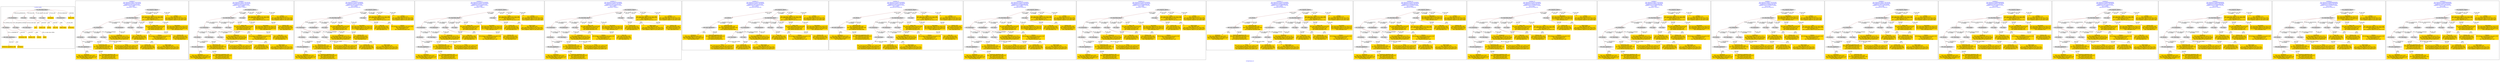 digraph n0 {
fontcolor="blue"
remincross="true"
label="s29-gilcrease.csv"
subgraph cluster_0 {
label="1-correct model"
n2[style="filled",color="white",fillcolor="lightgray",label="E12_Production1"];
n3[style="filled",color="white",fillcolor="lightgray",label="E21_Person1"];
n4[style="filled",color="white",fillcolor="lightgray",label="E55_Type3"];
n5[style="filled",color="white",fillcolor="lightgray",label="E52_Time-Span1"];
n6[style="filled",color="white",fillcolor="lightgray",label="E82_Actor_Appellation1"];
n7[shape="plaintext",style="filled",fillcolor="gold",label="Attribution_URI"];
n8[style="filled",color="white",fillcolor="lightgray",label="E22_Man-Made_Object1"];
n9[style="filled",color="white",fillcolor="lightgray",label="E35_Title1"];
n10[style="filled",color="white",fillcolor="lightgray",label="E55_Type1"];
n11[style="filled",color="white",fillcolor="lightgray",label="E55_Type2"];
n12[shape="plaintext",style="filled",fillcolor="gold",label="Description"];
n13[style="filled",color="white",fillcolor="lightgray",label="E54_Dimension1"];
n14[shape="plaintext",style="filled",fillcolor="gold",label="Object_URI"];
n15[shape="plaintext",style="filled",fillcolor="gold",label="Title"];
n16[shape="plaintext",style="filled",fillcolor="gold",label="Dated"];
n17[shape="plaintext",style="filled",fillcolor="gold",label="Dimensions"];
n18[shape="plaintext",style="filled",fillcolor="gold",label="Culture_URI"];
n19[shape="plaintext",style="filled",fillcolor="gold",label="Culture"];
n20[shape="plaintext",style="filled",fillcolor="gold",label="Type_URI"];
n21[shape="plaintext",style="filled",fillcolor="gold",label="Object Name"];
n22[shape="plaintext",style="filled",fillcolor="gold",label="Medium_URI"];
n23[shape="plaintext",style="filled",fillcolor="gold",label="Medium"];
n24[shape="plaintext",style="filled",fillcolor="gold",label="Attribution_Appellation_URI"];
n25[shape="plaintext",style="filled",fillcolor="gold",label="Attribution"];
}
subgraph cluster_1 {
label="candidate 0\nlink coherence:0.9565217391304348\nnode coherence:0.9565217391304348\nconfidence:0.4367474518224205\nmapping score:0.5239468731747613\ncost:22.999\n-precision:0.7-recall:0.7"
n27[style="filled",color="white",fillcolor="lightgray",label="E12_Production1"];
n28[style="filled",color="white",fillcolor="lightgray",label="E21_Person1"];
n29[style="filled",color="white",fillcolor="lightgray",label="E52_Time-Span2"];
n30[style="filled",color="white",fillcolor="lightgray",label="E55_Type1"];
n31[style="filled",color="white",fillcolor="lightgray",label="E82_Actor_Appellation1"];
n32[style="filled",color="white",fillcolor="lightgray",label="E22_Man-Made_Object1"];
n33[style="filled",color="white",fillcolor="lightgray",label="E54_Dimension1"];
n34[style="filled",color="white",fillcolor="lightgray",label="E55_Type2"];
n35[style="filled",color="white",fillcolor="lightgray",label="E55_Type3"];
n36[style="filled",color="white",fillcolor="lightgray",label="E33_Linguistic_Object2"];
n37[shape="plaintext",style="filled",fillcolor="gold",label="Attribution\n[E82_Actor_Appellation,label,0.481]\n[E22_Man-Made_Object,P3_has_note,0.179]\n[E22_Man-Made_Object,classLink,0.175]\n[E35_Title,label,0.165]"];
n38[shape="plaintext",style="filled",fillcolor="gold",label="Type_URI\n[E55_Type,classLink,0.485]\n[E74_Group,classLink,0.204]\n[E57_Material,classLink,0.171]\n[E55_Type,label,0.14]"];
n39[shape="plaintext",style="filled",fillcolor="gold",label="Culture_URI\n[E55_Type,classLink,0.52]\n[E74_Group,classLink,0.248]\n[E57_Material,classLink,0.195]\n[E55_Type,label,0.037]"];
n40[shape="plaintext",style="filled",fillcolor="gold",label="Object Name\n[E55_Type,label,0.469]\n[E22_Man-Made_Object,P3_has_note,0.183]\n[E29_Design_or_Procedure,P3_has_note,0.181]\n[E33_Linguistic_Object,P3_has_note,0.167]"];
n41[shape="plaintext",style="filled",fillcolor="gold",label="Attribution_URI\n[E21_Person,classLink,0.346]\n[E82_Actor_Appellation,classLink,0.289]\n[E39_Actor,classLink,0.27]\n[E78_Collection,classLink,0.096]"];
n42[shape="plaintext",style="filled",fillcolor="gold",label="Title\n[E22_Man-Made_Object,P3_has_note,0.288]\n[E73_Information_Object,P3_has_note,0.252]\n[E35_Title,label,0.241]\n[E33_Linguistic_Object,P3_has_note,0.219]"];
n43[shape="plaintext",style="filled",fillcolor="gold",label="Dimensions\n[E54_Dimension,P3_has_note,0.735]\n[E22_Man-Made_Object,P3_has_note,0.099]\n[E22_Man-Made_Object,classLink,0.091]\n[E34_Inscription,P3_has_note,0.075]"];
n44[shape="plaintext",style="filled",fillcolor="gold",label="Medium_URI\n[E55_Type,classLink,0.389]\n[E57_Material,classLink,0.345]\n[E74_Group,classLink,0.211]\n[E55_Type,label,0.055]"];
n45[shape="plaintext",style="filled",fillcolor="gold",label="Dated\n[E52_Time-Span,P82_at_some_time_within,0.558]\n[E33_Linguistic_Object,P3_has_note,0.162]\n[E52_Time-Span,P82a_begin_of_the_begin,0.152]\n[E73_Information_Object,P3_has_note,0.129]"];
n46[shape="plaintext",style="filled",fillcolor="gold",label="Object_URI\n[E22_Man-Made_Object,classLink,0.605]\n[E78_Collection,classLink,0.175]\n[E38_Image,classLink,0.148]\n[E21_Person,classLink,0.072]"];
n47[shape="plaintext",style="filled",fillcolor="gold",label="Medium\n[E29_Design_or_Procedure,P3_has_note,0.302]\n[E57_Material,label,0.276]\n[E55_Type,label,0.273]\n[E57_Material,classLink,0.148]"];
n48[shape="plaintext",style="filled",fillcolor="gold",label="Culture\n[E35_Title,label,0.322]\n[E22_Man-Made_Object,P3_has_note,0.265]\n[E73_Information_Object,P3_has_note,0.224]\n[E33_Linguistic_Object,P3_has_note,0.188]"];
n49[shape="plaintext",style="filled",fillcolor="gold",label="Attribution_Appellation_URI\n[E82_Actor_Appellation,classLink,0.531]\n[E21_Person,classLink,0.391]\n[E39_Actor,classLink,0.058]\n[E78_Collection,classLink,0.021]"];
n50[shape="plaintext",style="filled",fillcolor="gold",label="Description\n[E22_Man-Made_Object,P3_has_note,0.315]\n[E73_Information_Object,P3_has_note,0.27]\n[E33_Linguistic_Object,P3_has_note,0.228]\n[E35_Title,label,0.187]"];
}
subgraph cluster_2 {
label="candidate 1\nlink coherence:0.9565217391304348\nnode coherence:0.9565217391304348\nconfidence:0.4367474518224205\nmapping score:0.5239468731747613\ncost:22.99905\n-precision:0.7-recall:0.7"
n52[style="filled",color="white",fillcolor="lightgray",label="E12_Production1"];
n53[style="filled",color="white",fillcolor="lightgray",label="E21_Person1"];
n54[style="filled",color="white",fillcolor="lightgray",label="E52_Time-Span2"];
n55[style="filled",color="white",fillcolor="lightgray",label="E55_Type1"];
n56[style="filled",color="white",fillcolor="lightgray",label="E82_Actor_Appellation1"];
n57[style="filled",color="white",fillcolor="lightgray",label="E22_Man-Made_Object1"];
n58[style="filled",color="white",fillcolor="lightgray",label="E54_Dimension1"];
n59[style="filled",color="white",fillcolor="lightgray",label="E55_Type3"];
n60[style="filled",color="white",fillcolor="lightgray",label="E33_Linguistic_Object2"];
n61[style="filled",color="white",fillcolor="lightgray",label="E55_Type4"];
n62[shape="plaintext",style="filled",fillcolor="gold",label="Attribution\n[E82_Actor_Appellation,label,0.481]\n[E22_Man-Made_Object,P3_has_note,0.179]\n[E22_Man-Made_Object,classLink,0.175]\n[E35_Title,label,0.165]"];
n63[shape="plaintext",style="filled",fillcolor="gold",label="Culture_URI\n[E55_Type,classLink,0.52]\n[E74_Group,classLink,0.248]\n[E57_Material,classLink,0.195]\n[E55_Type,label,0.037]"];
n64[shape="plaintext",style="filled",fillcolor="gold",label="Object Name\n[E55_Type,label,0.469]\n[E22_Man-Made_Object,P3_has_note,0.183]\n[E29_Design_or_Procedure,P3_has_note,0.181]\n[E33_Linguistic_Object,P3_has_note,0.167]"];
n65[shape="plaintext",style="filled",fillcolor="gold",label="Attribution_URI\n[E21_Person,classLink,0.346]\n[E82_Actor_Appellation,classLink,0.289]\n[E39_Actor,classLink,0.27]\n[E78_Collection,classLink,0.096]"];
n66[shape="plaintext",style="filled",fillcolor="gold",label="Title\n[E22_Man-Made_Object,P3_has_note,0.288]\n[E73_Information_Object,P3_has_note,0.252]\n[E35_Title,label,0.241]\n[E33_Linguistic_Object,P3_has_note,0.219]"];
n67[shape="plaintext",style="filled",fillcolor="gold",label="Medium_URI\n[E55_Type,classLink,0.389]\n[E57_Material,classLink,0.345]\n[E74_Group,classLink,0.211]\n[E55_Type,label,0.055]"];
n68[shape="plaintext",style="filled",fillcolor="gold",label="Medium\n[E29_Design_or_Procedure,P3_has_note,0.302]\n[E57_Material,label,0.276]\n[E55_Type,label,0.273]\n[E57_Material,classLink,0.148]"];
n69[shape="plaintext",style="filled",fillcolor="gold",label="Dimensions\n[E54_Dimension,P3_has_note,0.735]\n[E22_Man-Made_Object,P3_has_note,0.099]\n[E22_Man-Made_Object,classLink,0.091]\n[E34_Inscription,P3_has_note,0.075]"];
n70[shape="plaintext",style="filled",fillcolor="gold",label="Type_URI\n[E55_Type,classLink,0.485]\n[E74_Group,classLink,0.204]\n[E57_Material,classLink,0.171]\n[E55_Type,label,0.14]"];
n71[shape="plaintext",style="filled",fillcolor="gold",label="Dated\n[E52_Time-Span,P82_at_some_time_within,0.558]\n[E33_Linguistic_Object,P3_has_note,0.162]\n[E52_Time-Span,P82a_begin_of_the_begin,0.152]\n[E73_Information_Object,P3_has_note,0.129]"];
n72[shape="plaintext",style="filled",fillcolor="gold",label="Object_URI\n[E22_Man-Made_Object,classLink,0.605]\n[E78_Collection,classLink,0.175]\n[E38_Image,classLink,0.148]\n[E21_Person,classLink,0.072]"];
n73[shape="plaintext",style="filled",fillcolor="gold",label="Culture\n[E35_Title,label,0.322]\n[E22_Man-Made_Object,P3_has_note,0.265]\n[E73_Information_Object,P3_has_note,0.224]\n[E33_Linguistic_Object,P3_has_note,0.188]"];
n74[shape="plaintext",style="filled",fillcolor="gold",label="Attribution_Appellation_URI\n[E82_Actor_Appellation,classLink,0.531]\n[E21_Person,classLink,0.391]\n[E39_Actor,classLink,0.058]\n[E78_Collection,classLink,0.021]"];
n75[shape="plaintext",style="filled",fillcolor="gold",label="Description\n[E22_Man-Made_Object,P3_has_note,0.315]\n[E73_Information_Object,P3_has_note,0.27]\n[E33_Linguistic_Object,P3_has_note,0.228]\n[E35_Title,label,0.187]"];
}
subgraph cluster_3 {
label="candidate 10\nlink coherence:0.9130434782608695\nnode coherence:0.9565217391304348\nconfidence:0.4367474518224205\nmapping score:0.5239468731747613\ncost:22.99903\n-precision:0.65-recall:0.65"
n77[style="filled",color="white",fillcolor="lightgray",label="E12_Production1"];
n78[style="filled",color="white",fillcolor="lightgray",label="E21_Person1"];
n79[style="filled",color="white",fillcolor="lightgray",label="E52_Time-Span2"];
n80[style="filled",color="white",fillcolor="lightgray",label="E55_Type1"];
n81[style="filled",color="white",fillcolor="lightgray",label="E82_Actor_Appellation1"];
n82[style="filled",color="white",fillcolor="lightgray",label="E22_Man-Made_Object1"];
n83[style="filled",color="white",fillcolor="lightgray",label="E54_Dimension1"];
n84[style="filled",color="white",fillcolor="lightgray",label="E55_Type3"];
n85[style="filled",color="white",fillcolor="lightgray",label="E33_Linguistic_Object2"];
n86[style="filled",color="white",fillcolor="lightgray",label="E55_Type2"];
n87[shape="plaintext",style="filled",fillcolor="gold",label="Attribution\n[E82_Actor_Appellation,label,0.481]\n[E22_Man-Made_Object,P3_has_note,0.179]\n[E22_Man-Made_Object,classLink,0.175]\n[E35_Title,label,0.165]"];
n88[shape="plaintext",style="filled",fillcolor="gold",label="Type_URI\n[E55_Type,classLink,0.485]\n[E74_Group,classLink,0.204]\n[E57_Material,classLink,0.171]\n[E55_Type,label,0.14]"];
n89[shape="plaintext",style="filled",fillcolor="gold",label="Culture_URI\n[E55_Type,classLink,0.52]\n[E74_Group,classLink,0.248]\n[E57_Material,classLink,0.195]\n[E55_Type,label,0.037]"];
n90[shape="plaintext",style="filled",fillcolor="gold",label="Object Name\n[E55_Type,label,0.469]\n[E22_Man-Made_Object,P3_has_note,0.183]\n[E29_Design_or_Procedure,P3_has_note,0.181]\n[E33_Linguistic_Object,P3_has_note,0.167]"];
n91[shape="plaintext",style="filled",fillcolor="gold",label="Attribution_URI\n[E21_Person,classLink,0.346]\n[E82_Actor_Appellation,classLink,0.289]\n[E39_Actor,classLink,0.27]\n[E78_Collection,classLink,0.096]"];
n92[shape="plaintext",style="filled",fillcolor="gold",label="Title\n[E22_Man-Made_Object,P3_has_note,0.288]\n[E73_Information_Object,P3_has_note,0.252]\n[E35_Title,label,0.241]\n[E33_Linguistic_Object,P3_has_note,0.219]"];
n93[shape="plaintext",style="filled",fillcolor="gold",label="Dimensions\n[E54_Dimension,P3_has_note,0.735]\n[E22_Man-Made_Object,P3_has_note,0.099]\n[E22_Man-Made_Object,classLink,0.091]\n[E34_Inscription,P3_has_note,0.075]"];
n94[shape="plaintext",style="filled",fillcolor="gold",label="Medium_URI\n[E55_Type,classLink,0.389]\n[E57_Material,classLink,0.345]\n[E74_Group,classLink,0.211]\n[E55_Type,label,0.055]"];
n95[shape="plaintext",style="filled",fillcolor="gold",label="Dated\n[E52_Time-Span,P82_at_some_time_within,0.558]\n[E33_Linguistic_Object,P3_has_note,0.162]\n[E52_Time-Span,P82a_begin_of_the_begin,0.152]\n[E73_Information_Object,P3_has_note,0.129]"];
n96[shape="plaintext",style="filled",fillcolor="gold",label="Object_URI\n[E22_Man-Made_Object,classLink,0.605]\n[E78_Collection,classLink,0.175]\n[E38_Image,classLink,0.148]\n[E21_Person,classLink,0.072]"];
n97[shape="plaintext",style="filled",fillcolor="gold",label="Medium\n[E29_Design_or_Procedure,P3_has_note,0.302]\n[E57_Material,label,0.276]\n[E55_Type,label,0.273]\n[E57_Material,classLink,0.148]"];
n98[shape="plaintext",style="filled",fillcolor="gold",label="Culture\n[E35_Title,label,0.322]\n[E22_Man-Made_Object,P3_has_note,0.265]\n[E73_Information_Object,P3_has_note,0.224]\n[E33_Linguistic_Object,P3_has_note,0.188]"];
n99[shape="plaintext",style="filled",fillcolor="gold",label="Attribution_Appellation_URI\n[E82_Actor_Appellation,classLink,0.531]\n[E21_Person,classLink,0.391]\n[E39_Actor,classLink,0.058]\n[E78_Collection,classLink,0.021]"];
n100[shape="plaintext",style="filled",fillcolor="gold",label="Description\n[E22_Man-Made_Object,P3_has_note,0.315]\n[E73_Information_Object,P3_has_note,0.27]\n[E33_Linguistic_Object,P3_has_note,0.228]\n[E35_Title,label,0.187]"];
}
subgraph cluster_4 {
label="candidate 11\nlink coherence:0.9130434782608695\nnode coherence:0.9565217391304348\nconfidence:0.4367474518224205\nmapping score:0.5239468731747613\ncost:22.9991\n-precision:0.7-recall:0.7"
n102[style="filled",color="white",fillcolor="lightgray",label="E12_Production1"];
n103[style="filled",color="white",fillcolor="lightgray",label="E21_Person1"];
n104[style="filled",color="white",fillcolor="lightgray",label="E52_Time-Span2"];
n105[style="filled",color="white",fillcolor="lightgray",label="E82_Actor_Appellation1"];
n106[style="filled",color="white",fillcolor="lightgray",label="E22_Man-Made_Object1"];
n107[style="filled",color="white",fillcolor="lightgray",label="E54_Dimension1"];
n108[style="filled",color="white",fillcolor="lightgray",label="E55_Type2"];
n109[style="filled",color="white",fillcolor="lightgray",label="E55_Type3"];
n110[style="filled",color="white",fillcolor="lightgray",label="E33_Linguistic_Object2"];
n111[style="filled",color="white",fillcolor="lightgray",label="E55_Type1"];
n112[shape="plaintext",style="filled",fillcolor="gold",label="Attribution\n[E82_Actor_Appellation,label,0.481]\n[E22_Man-Made_Object,P3_has_note,0.179]\n[E22_Man-Made_Object,classLink,0.175]\n[E35_Title,label,0.165]"];
n113[shape="plaintext",style="filled",fillcolor="gold",label="Type_URI\n[E55_Type,classLink,0.485]\n[E74_Group,classLink,0.204]\n[E57_Material,classLink,0.171]\n[E55_Type,label,0.14]"];
n114[shape="plaintext",style="filled",fillcolor="gold",label="Culture_URI\n[E55_Type,classLink,0.52]\n[E74_Group,classLink,0.248]\n[E57_Material,classLink,0.195]\n[E55_Type,label,0.037]"];
n115[shape="plaintext",style="filled",fillcolor="gold",label="Object Name\n[E55_Type,label,0.469]\n[E22_Man-Made_Object,P3_has_note,0.183]\n[E29_Design_or_Procedure,P3_has_note,0.181]\n[E33_Linguistic_Object,P3_has_note,0.167]"];
n116[shape="plaintext",style="filled",fillcolor="gold",label="Attribution_URI\n[E21_Person,classLink,0.346]\n[E82_Actor_Appellation,classLink,0.289]\n[E39_Actor,classLink,0.27]\n[E78_Collection,classLink,0.096]"];
n117[shape="plaintext",style="filled",fillcolor="gold",label="Title\n[E22_Man-Made_Object,P3_has_note,0.288]\n[E73_Information_Object,P3_has_note,0.252]\n[E35_Title,label,0.241]\n[E33_Linguistic_Object,P3_has_note,0.219]"];
n118[shape="plaintext",style="filled",fillcolor="gold",label="Dimensions\n[E54_Dimension,P3_has_note,0.735]\n[E22_Man-Made_Object,P3_has_note,0.099]\n[E22_Man-Made_Object,classLink,0.091]\n[E34_Inscription,P3_has_note,0.075]"];
n119[shape="plaintext",style="filled",fillcolor="gold",label="Medium_URI\n[E55_Type,classLink,0.389]\n[E57_Material,classLink,0.345]\n[E74_Group,classLink,0.211]\n[E55_Type,label,0.055]"];
n120[shape="plaintext",style="filled",fillcolor="gold",label="Dated\n[E52_Time-Span,P82_at_some_time_within,0.558]\n[E33_Linguistic_Object,P3_has_note,0.162]\n[E52_Time-Span,P82a_begin_of_the_begin,0.152]\n[E73_Information_Object,P3_has_note,0.129]"];
n121[shape="plaintext",style="filled",fillcolor="gold",label="Object_URI\n[E22_Man-Made_Object,classLink,0.605]\n[E78_Collection,classLink,0.175]\n[E38_Image,classLink,0.148]\n[E21_Person,classLink,0.072]"];
n122[shape="plaintext",style="filled",fillcolor="gold",label="Medium\n[E29_Design_or_Procedure,P3_has_note,0.302]\n[E57_Material,label,0.276]\n[E55_Type,label,0.273]\n[E57_Material,classLink,0.148]"];
n123[shape="plaintext",style="filled",fillcolor="gold",label="Culture\n[E35_Title,label,0.322]\n[E22_Man-Made_Object,P3_has_note,0.265]\n[E73_Information_Object,P3_has_note,0.224]\n[E33_Linguistic_Object,P3_has_note,0.188]"];
n124[shape="plaintext",style="filled",fillcolor="gold",label="Attribution_Appellation_URI\n[E82_Actor_Appellation,classLink,0.531]\n[E21_Person,classLink,0.391]\n[E39_Actor,classLink,0.058]\n[E78_Collection,classLink,0.021]"];
n125[shape="plaintext",style="filled",fillcolor="gold",label="Description\n[E22_Man-Made_Object,P3_has_note,0.315]\n[E73_Information_Object,P3_has_note,0.27]\n[E33_Linguistic_Object,P3_has_note,0.228]\n[E35_Title,label,0.187]"];
}
subgraph cluster_5 {
label="candidate 12\nlink coherence:0.9130434782608695\nnode coherence:0.9565217391304348\nconfidence:0.4367474518224205\nmapping score:0.5239468731747613\ncost:22.99915\n-precision:0.7-recall:0.7"
n127[style="filled",color="white",fillcolor="lightgray",label="E12_Production1"];
n128[style="filled",color="white",fillcolor="lightgray",label="E21_Person1"];
n129[style="filled",color="white",fillcolor="lightgray",label="E52_Time-Span2"];
n130[style="filled",color="white",fillcolor="lightgray",label="E82_Actor_Appellation1"];
n131[style="filled",color="white",fillcolor="lightgray",label="E22_Man-Made_Object1"];
n132[style="filled",color="white",fillcolor="lightgray",label="E54_Dimension1"];
n133[style="filled",color="white",fillcolor="lightgray",label="E55_Type3"];
n134[style="filled",color="white",fillcolor="lightgray",label="E33_Linguistic_Object2"];
n135[style="filled",color="white",fillcolor="lightgray",label="E55_Type1"];
n136[style="filled",color="white",fillcolor="lightgray",label="E55_Type4"];
n137[shape="plaintext",style="filled",fillcolor="gold",label="Attribution\n[E82_Actor_Appellation,label,0.481]\n[E22_Man-Made_Object,P3_has_note,0.179]\n[E22_Man-Made_Object,classLink,0.175]\n[E35_Title,label,0.165]"];
n138[shape="plaintext",style="filled",fillcolor="gold",label="Culture_URI\n[E55_Type,classLink,0.52]\n[E74_Group,classLink,0.248]\n[E57_Material,classLink,0.195]\n[E55_Type,label,0.037]"];
n139[shape="plaintext",style="filled",fillcolor="gold",label="Object Name\n[E55_Type,label,0.469]\n[E22_Man-Made_Object,P3_has_note,0.183]\n[E29_Design_or_Procedure,P3_has_note,0.181]\n[E33_Linguistic_Object,P3_has_note,0.167]"];
n140[shape="plaintext",style="filled",fillcolor="gold",label="Attribution_URI\n[E21_Person,classLink,0.346]\n[E82_Actor_Appellation,classLink,0.289]\n[E39_Actor,classLink,0.27]\n[E78_Collection,classLink,0.096]"];
n141[shape="plaintext",style="filled",fillcolor="gold",label="Title\n[E22_Man-Made_Object,P3_has_note,0.288]\n[E73_Information_Object,P3_has_note,0.252]\n[E35_Title,label,0.241]\n[E33_Linguistic_Object,P3_has_note,0.219]"];
n142[shape="plaintext",style="filled",fillcolor="gold",label="Medium_URI\n[E55_Type,classLink,0.389]\n[E57_Material,classLink,0.345]\n[E74_Group,classLink,0.211]\n[E55_Type,label,0.055]"];
n143[shape="plaintext",style="filled",fillcolor="gold",label="Medium\n[E29_Design_or_Procedure,P3_has_note,0.302]\n[E57_Material,label,0.276]\n[E55_Type,label,0.273]\n[E57_Material,classLink,0.148]"];
n144[shape="plaintext",style="filled",fillcolor="gold",label="Dimensions\n[E54_Dimension,P3_has_note,0.735]\n[E22_Man-Made_Object,P3_has_note,0.099]\n[E22_Man-Made_Object,classLink,0.091]\n[E34_Inscription,P3_has_note,0.075]"];
n145[shape="plaintext",style="filled",fillcolor="gold",label="Type_URI\n[E55_Type,classLink,0.485]\n[E74_Group,classLink,0.204]\n[E57_Material,classLink,0.171]\n[E55_Type,label,0.14]"];
n146[shape="plaintext",style="filled",fillcolor="gold",label="Dated\n[E52_Time-Span,P82_at_some_time_within,0.558]\n[E33_Linguistic_Object,P3_has_note,0.162]\n[E52_Time-Span,P82a_begin_of_the_begin,0.152]\n[E73_Information_Object,P3_has_note,0.129]"];
n147[shape="plaintext",style="filled",fillcolor="gold",label="Object_URI\n[E22_Man-Made_Object,classLink,0.605]\n[E78_Collection,classLink,0.175]\n[E38_Image,classLink,0.148]\n[E21_Person,classLink,0.072]"];
n148[shape="plaintext",style="filled",fillcolor="gold",label="Culture\n[E35_Title,label,0.322]\n[E22_Man-Made_Object,P3_has_note,0.265]\n[E73_Information_Object,P3_has_note,0.224]\n[E33_Linguistic_Object,P3_has_note,0.188]"];
n149[shape="plaintext",style="filled",fillcolor="gold",label="Attribution_Appellation_URI\n[E82_Actor_Appellation,classLink,0.531]\n[E21_Person,classLink,0.391]\n[E39_Actor,classLink,0.058]\n[E78_Collection,classLink,0.021]"];
n150[shape="plaintext",style="filled",fillcolor="gold",label="Description\n[E22_Man-Made_Object,P3_has_note,0.315]\n[E73_Information_Object,P3_has_note,0.27]\n[E33_Linguistic_Object,P3_has_note,0.228]\n[E35_Title,label,0.187]"];
}
subgraph cluster_6 {
label="candidate 13\nlink coherence:0.9130434782608695\nnode coherence:0.9565217391304348\nconfidence:0.4367474518224205\nmapping score:0.5239468731747613\ncost:22.99918\n-precision:0.65-recall:0.65"
n152[style="filled",color="white",fillcolor="lightgray",label="E12_Production1"];
n153[style="filled",color="white",fillcolor="lightgray",label="E52_Time-Span2"];
n154[style="filled",color="white",fillcolor="lightgray",label="E55_Type1"];
n155[style="filled",color="white",fillcolor="lightgray",label="E21_Person1"];
n156[style="filled",color="white",fillcolor="lightgray",label="E82_Actor_Appellation1"];
n157[style="filled",color="white",fillcolor="lightgray",label="E22_Man-Made_Object1"];
n158[style="filled",color="white",fillcolor="lightgray",label="E54_Dimension1"];
n159[style="filled",color="white",fillcolor="lightgray",label="E55_Type2"];
n160[style="filled",color="white",fillcolor="lightgray",label="E55_Type3"];
n161[style="filled",color="white",fillcolor="lightgray",label="E33_Linguistic_Object2"];
n162[shape="plaintext",style="filled",fillcolor="gold",label="Attribution\n[E82_Actor_Appellation,label,0.481]\n[E22_Man-Made_Object,P3_has_note,0.179]\n[E22_Man-Made_Object,classLink,0.175]\n[E35_Title,label,0.165]"];
n163[shape="plaintext",style="filled",fillcolor="gold",label="Type_URI\n[E55_Type,classLink,0.485]\n[E74_Group,classLink,0.204]\n[E57_Material,classLink,0.171]\n[E55_Type,label,0.14]"];
n164[shape="plaintext",style="filled",fillcolor="gold",label="Culture_URI\n[E55_Type,classLink,0.52]\n[E74_Group,classLink,0.248]\n[E57_Material,classLink,0.195]\n[E55_Type,label,0.037]"];
n165[shape="plaintext",style="filled",fillcolor="gold",label="Object Name\n[E55_Type,label,0.469]\n[E22_Man-Made_Object,P3_has_note,0.183]\n[E29_Design_or_Procedure,P3_has_note,0.181]\n[E33_Linguistic_Object,P3_has_note,0.167]"];
n166[shape="plaintext",style="filled",fillcolor="gold",label="Attribution_URI\n[E21_Person,classLink,0.346]\n[E82_Actor_Appellation,classLink,0.289]\n[E39_Actor,classLink,0.27]\n[E78_Collection,classLink,0.096]"];
n167[shape="plaintext",style="filled",fillcolor="gold",label="Title\n[E22_Man-Made_Object,P3_has_note,0.288]\n[E73_Information_Object,P3_has_note,0.252]\n[E35_Title,label,0.241]\n[E33_Linguistic_Object,P3_has_note,0.219]"];
n168[shape="plaintext",style="filled",fillcolor="gold",label="Dimensions\n[E54_Dimension,P3_has_note,0.735]\n[E22_Man-Made_Object,P3_has_note,0.099]\n[E22_Man-Made_Object,classLink,0.091]\n[E34_Inscription,P3_has_note,0.075]"];
n169[shape="plaintext",style="filled",fillcolor="gold",label="Medium_URI\n[E55_Type,classLink,0.389]\n[E57_Material,classLink,0.345]\n[E74_Group,classLink,0.211]\n[E55_Type,label,0.055]"];
n170[shape="plaintext",style="filled",fillcolor="gold",label="Dated\n[E52_Time-Span,P82_at_some_time_within,0.558]\n[E33_Linguistic_Object,P3_has_note,0.162]\n[E52_Time-Span,P82a_begin_of_the_begin,0.152]\n[E73_Information_Object,P3_has_note,0.129]"];
n171[shape="plaintext",style="filled",fillcolor="gold",label="Object_URI\n[E22_Man-Made_Object,classLink,0.605]\n[E78_Collection,classLink,0.175]\n[E38_Image,classLink,0.148]\n[E21_Person,classLink,0.072]"];
n172[shape="plaintext",style="filled",fillcolor="gold",label="Medium\n[E29_Design_or_Procedure,P3_has_note,0.302]\n[E57_Material,label,0.276]\n[E55_Type,label,0.273]\n[E57_Material,classLink,0.148]"];
n173[shape="plaintext",style="filled",fillcolor="gold",label="Culture\n[E35_Title,label,0.322]\n[E22_Man-Made_Object,P3_has_note,0.265]\n[E73_Information_Object,P3_has_note,0.224]\n[E33_Linguistic_Object,P3_has_note,0.188]"];
n174[shape="plaintext",style="filled",fillcolor="gold",label="Attribution_Appellation_URI\n[E82_Actor_Appellation,classLink,0.531]\n[E21_Person,classLink,0.391]\n[E39_Actor,classLink,0.058]\n[E78_Collection,classLink,0.021]"];
n175[shape="plaintext",style="filled",fillcolor="gold",label="Description\n[E22_Man-Made_Object,P3_has_note,0.315]\n[E73_Information_Object,P3_has_note,0.27]\n[E33_Linguistic_Object,P3_has_note,0.228]\n[E35_Title,label,0.187]"];
}
subgraph cluster_7 {
label="candidate 14\nlink coherence:0.9130434782608695\nnode coherence:0.9565217391304348\nconfidence:0.4367474518224205\nmapping score:0.5239468731747613\ncost:22.99923\n-precision:0.65-recall:0.65"
n177[style="filled",color="white",fillcolor="lightgray",label="E12_Production1"];
n178[style="filled",color="white",fillcolor="lightgray",label="E52_Time-Span2"];
n179[style="filled",color="white",fillcolor="lightgray",label="E55_Type1"];
n180[style="filled",color="white",fillcolor="lightgray",label="E21_Person1"];
n181[style="filled",color="white",fillcolor="lightgray",label="E82_Actor_Appellation1"];
n182[style="filled",color="white",fillcolor="lightgray",label="E22_Man-Made_Object1"];
n183[style="filled",color="white",fillcolor="lightgray",label="E54_Dimension1"];
n184[style="filled",color="white",fillcolor="lightgray",label="E55_Type3"];
n185[style="filled",color="white",fillcolor="lightgray",label="E33_Linguistic_Object2"];
n186[style="filled",color="white",fillcolor="lightgray",label="E55_Type4"];
n187[shape="plaintext",style="filled",fillcolor="gold",label="Attribution\n[E82_Actor_Appellation,label,0.481]\n[E22_Man-Made_Object,P3_has_note,0.179]\n[E22_Man-Made_Object,classLink,0.175]\n[E35_Title,label,0.165]"];
n188[shape="plaintext",style="filled",fillcolor="gold",label="Culture_URI\n[E55_Type,classLink,0.52]\n[E74_Group,classLink,0.248]\n[E57_Material,classLink,0.195]\n[E55_Type,label,0.037]"];
n189[shape="plaintext",style="filled",fillcolor="gold",label="Object Name\n[E55_Type,label,0.469]\n[E22_Man-Made_Object,P3_has_note,0.183]\n[E29_Design_or_Procedure,P3_has_note,0.181]\n[E33_Linguistic_Object,P3_has_note,0.167]"];
n190[shape="plaintext",style="filled",fillcolor="gold",label="Attribution_URI\n[E21_Person,classLink,0.346]\n[E82_Actor_Appellation,classLink,0.289]\n[E39_Actor,classLink,0.27]\n[E78_Collection,classLink,0.096]"];
n191[shape="plaintext",style="filled",fillcolor="gold",label="Title\n[E22_Man-Made_Object,P3_has_note,0.288]\n[E73_Information_Object,P3_has_note,0.252]\n[E35_Title,label,0.241]\n[E33_Linguistic_Object,P3_has_note,0.219]"];
n192[shape="plaintext",style="filled",fillcolor="gold",label="Medium_URI\n[E55_Type,classLink,0.389]\n[E57_Material,classLink,0.345]\n[E74_Group,classLink,0.211]\n[E55_Type,label,0.055]"];
n193[shape="plaintext",style="filled",fillcolor="gold",label="Medium\n[E29_Design_or_Procedure,P3_has_note,0.302]\n[E57_Material,label,0.276]\n[E55_Type,label,0.273]\n[E57_Material,classLink,0.148]"];
n194[shape="plaintext",style="filled",fillcolor="gold",label="Dimensions\n[E54_Dimension,P3_has_note,0.735]\n[E22_Man-Made_Object,P3_has_note,0.099]\n[E22_Man-Made_Object,classLink,0.091]\n[E34_Inscription,P3_has_note,0.075]"];
n195[shape="plaintext",style="filled",fillcolor="gold",label="Type_URI\n[E55_Type,classLink,0.485]\n[E74_Group,classLink,0.204]\n[E57_Material,classLink,0.171]\n[E55_Type,label,0.14]"];
n196[shape="plaintext",style="filled",fillcolor="gold",label="Dated\n[E52_Time-Span,P82_at_some_time_within,0.558]\n[E33_Linguistic_Object,P3_has_note,0.162]\n[E52_Time-Span,P82a_begin_of_the_begin,0.152]\n[E73_Information_Object,P3_has_note,0.129]"];
n197[shape="plaintext",style="filled",fillcolor="gold",label="Object_URI\n[E22_Man-Made_Object,classLink,0.605]\n[E78_Collection,classLink,0.175]\n[E38_Image,classLink,0.148]\n[E21_Person,classLink,0.072]"];
n198[shape="plaintext",style="filled",fillcolor="gold",label="Culture\n[E35_Title,label,0.322]\n[E22_Man-Made_Object,P3_has_note,0.265]\n[E73_Information_Object,P3_has_note,0.224]\n[E33_Linguistic_Object,P3_has_note,0.188]"];
n199[shape="plaintext",style="filled",fillcolor="gold",label="Attribution_Appellation_URI\n[E82_Actor_Appellation,classLink,0.531]\n[E21_Person,classLink,0.391]\n[E39_Actor,classLink,0.058]\n[E78_Collection,classLink,0.021]"];
n200[shape="plaintext",style="filled",fillcolor="gold",label="Description\n[E22_Man-Made_Object,P3_has_note,0.315]\n[E73_Information_Object,P3_has_note,0.27]\n[E33_Linguistic_Object,P3_has_note,0.228]\n[E35_Title,label,0.187]"];
}
subgraph cluster_8 {
label="candidate 15\nlink coherence:0.9130434782608695\nnode coherence:0.9565217391304348\nconfidence:0.41287604404861084\nmapping score:0.5159897372501581\ncost:22.99903\n-precision:0.65-recall:0.65"
n202[style="filled",color="white",fillcolor="lightgray",label="E12_Production1"];
n203[style="filled",color="white",fillcolor="lightgray",label="E21_Person1"];
n204[style="filled",color="white",fillcolor="lightgray",label="E52_Time-Span2"];
n205[style="filled",color="white",fillcolor="lightgray",label="E55_Type1"];
n206[style="filled",color="white",fillcolor="lightgray",label="E82_Actor_Appellation1"];
n207[style="filled",color="white",fillcolor="lightgray",label="E22_Man-Made_Object1"];
n208[style="filled",color="white",fillcolor="lightgray",label="E54_Dimension1"];
n209[style="filled",color="white",fillcolor="lightgray",label="E55_Type3"];
n210[style="filled",color="white",fillcolor="lightgray",label="E33_Linguistic_Object2"];
n211[style="filled",color="white",fillcolor="lightgray",label="E55_Type2"];
n212[shape="plaintext",style="filled",fillcolor="gold",label="Attribution\n[E82_Actor_Appellation,label,0.481]\n[E22_Man-Made_Object,P3_has_note,0.179]\n[E22_Man-Made_Object,classLink,0.175]\n[E35_Title,label,0.165]"];
n213[shape="plaintext",style="filled",fillcolor="gold",label="Type_URI\n[E55_Type,classLink,0.485]\n[E74_Group,classLink,0.204]\n[E57_Material,classLink,0.171]\n[E55_Type,label,0.14]"];
n214[shape="plaintext",style="filled",fillcolor="gold",label="Culture_URI\n[E55_Type,classLink,0.52]\n[E74_Group,classLink,0.248]\n[E57_Material,classLink,0.195]\n[E55_Type,label,0.037]"];
n215[shape="plaintext",style="filled",fillcolor="gold",label="Object Name\n[E55_Type,label,0.469]\n[E22_Man-Made_Object,P3_has_note,0.183]\n[E29_Design_or_Procedure,P3_has_note,0.181]\n[E33_Linguistic_Object,P3_has_note,0.167]"];
n216[shape="plaintext",style="filled",fillcolor="gold",label="Attribution_URI\n[E21_Person,classLink,0.346]\n[E82_Actor_Appellation,classLink,0.289]\n[E39_Actor,classLink,0.27]\n[E78_Collection,classLink,0.096]"];
n217[shape="plaintext",style="filled",fillcolor="gold",label="Title\n[E22_Man-Made_Object,P3_has_note,0.288]\n[E73_Information_Object,P3_has_note,0.252]\n[E35_Title,label,0.241]\n[E33_Linguistic_Object,P3_has_note,0.219]"];
n218[shape="plaintext",style="filled",fillcolor="gold",label="Medium\n[E29_Design_or_Procedure,P3_has_note,0.302]\n[E57_Material,label,0.276]\n[E55_Type,label,0.273]\n[E57_Material,classLink,0.148]"];
n219[shape="plaintext",style="filled",fillcolor="gold",label="Dimensions\n[E54_Dimension,P3_has_note,0.735]\n[E22_Man-Made_Object,P3_has_note,0.099]\n[E22_Man-Made_Object,classLink,0.091]\n[E34_Inscription,P3_has_note,0.075]"];
n220[shape="plaintext",style="filled",fillcolor="gold",label="Dated\n[E52_Time-Span,P82_at_some_time_within,0.558]\n[E33_Linguistic_Object,P3_has_note,0.162]\n[E52_Time-Span,P82a_begin_of_the_begin,0.152]\n[E73_Information_Object,P3_has_note,0.129]"];
n221[shape="plaintext",style="filled",fillcolor="gold",label="Object_URI\n[E22_Man-Made_Object,classLink,0.605]\n[E78_Collection,classLink,0.175]\n[E38_Image,classLink,0.148]\n[E21_Person,classLink,0.072]"];
n222[shape="plaintext",style="filled",fillcolor="gold",label="Medium_URI\n[E55_Type,classLink,0.389]\n[E57_Material,classLink,0.345]\n[E74_Group,classLink,0.211]\n[E55_Type,label,0.055]"];
n223[shape="plaintext",style="filled",fillcolor="gold",label="Culture\n[E35_Title,label,0.322]\n[E22_Man-Made_Object,P3_has_note,0.265]\n[E73_Information_Object,P3_has_note,0.224]\n[E33_Linguistic_Object,P3_has_note,0.188]"];
n224[shape="plaintext",style="filled",fillcolor="gold",label="Attribution_Appellation_URI\n[E82_Actor_Appellation,classLink,0.531]\n[E21_Person,classLink,0.391]\n[E39_Actor,classLink,0.058]\n[E78_Collection,classLink,0.021]"];
n225[shape="plaintext",style="filled",fillcolor="gold",label="Description\n[E22_Man-Made_Object,P3_has_note,0.315]\n[E73_Information_Object,P3_has_note,0.27]\n[E33_Linguistic_Object,P3_has_note,0.228]\n[E35_Title,label,0.187]"];
}
subgraph cluster_9 {
label="candidate 16\nlink coherence:0.9130434782608695\nnode coherence:0.9565217391304348\nconfidence:0.41287604404861084\nmapping score:0.5159897372501581\ncost:22.9991\n-precision:0.7-recall:0.7"
n227[style="filled",color="white",fillcolor="lightgray",label="E12_Production1"];
n228[style="filled",color="white",fillcolor="lightgray",label="E21_Person1"];
n229[style="filled",color="white",fillcolor="lightgray",label="E52_Time-Span2"];
n230[style="filled",color="white",fillcolor="lightgray",label="E82_Actor_Appellation1"];
n231[style="filled",color="white",fillcolor="lightgray",label="E22_Man-Made_Object1"];
n232[style="filled",color="white",fillcolor="lightgray",label="E54_Dimension1"];
n233[style="filled",color="white",fillcolor="lightgray",label="E55_Type2"];
n234[style="filled",color="white",fillcolor="lightgray",label="E55_Type3"];
n235[style="filled",color="white",fillcolor="lightgray",label="E33_Linguistic_Object2"];
n236[style="filled",color="white",fillcolor="lightgray",label="E55_Type1"];
n237[shape="plaintext",style="filled",fillcolor="gold",label="Attribution\n[E82_Actor_Appellation,label,0.481]\n[E22_Man-Made_Object,P3_has_note,0.179]\n[E22_Man-Made_Object,classLink,0.175]\n[E35_Title,label,0.165]"];
n238[shape="plaintext",style="filled",fillcolor="gold",label="Type_URI\n[E55_Type,classLink,0.485]\n[E74_Group,classLink,0.204]\n[E57_Material,classLink,0.171]\n[E55_Type,label,0.14]"];
n239[shape="plaintext",style="filled",fillcolor="gold",label="Culture_URI\n[E55_Type,classLink,0.52]\n[E74_Group,classLink,0.248]\n[E57_Material,classLink,0.195]\n[E55_Type,label,0.037]"];
n240[shape="plaintext",style="filled",fillcolor="gold",label="Object Name\n[E55_Type,label,0.469]\n[E22_Man-Made_Object,P3_has_note,0.183]\n[E29_Design_or_Procedure,P3_has_note,0.181]\n[E33_Linguistic_Object,P3_has_note,0.167]"];
n241[shape="plaintext",style="filled",fillcolor="gold",label="Attribution_URI\n[E21_Person,classLink,0.346]\n[E82_Actor_Appellation,classLink,0.289]\n[E39_Actor,classLink,0.27]\n[E78_Collection,classLink,0.096]"];
n242[shape="plaintext",style="filled",fillcolor="gold",label="Title\n[E22_Man-Made_Object,P3_has_note,0.288]\n[E73_Information_Object,P3_has_note,0.252]\n[E35_Title,label,0.241]\n[E33_Linguistic_Object,P3_has_note,0.219]"];
n243[shape="plaintext",style="filled",fillcolor="gold",label="Medium\n[E29_Design_or_Procedure,P3_has_note,0.302]\n[E57_Material,label,0.276]\n[E55_Type,label,0.273]\n[E57_Material,classLink,0.148]"];
n244[shape="plaintext",style="filled",fillcolor="gold",label="Dimensions\n[E54_Dimension,P3_has_note,0.735]\n[E22_Man-Made_Object,P3_has_note,0.099]\n[E22_Man-Made_Object,classLink,0.091]\n[E34_Inscription,P3_has_note,0.075]"];
n245[shape="plaintext",style="filled",fillcolor="gold",label="Dated\n[E52_Time-Span,P82_at_some_time_within,0.558]\n[E33_Linguistic_Object,P3_has_note,0.162]\n[E52_Time-Span,P82a_begin_of_the_begin,0.152]\n[E73_Information_Object,P3_has_note,0.129]"];
n246[shape="plaintext",style="filled",fillcolor="gold",label="Object_URI\n[E22_Man-Made_Object,classLink,0.605]\n[E78_Collection,classLink,0.175]\n[E38_Image,classLink,0.148]\n[E21_Person,classLink,0.072]"];
n247[shape="plaintext",style="filled",fillcolor="gold",label="Medium_URI\n[E55_Type,classLink,0.389]\n[E57_Material,classLink,0.345]\n[E74_Group,classLink,0.211]\n[E55_Type,label,0.055]"];
n248[shape="plaintext",style="filled",fillcolor="gold",label="Culture\n[E35_Title,label,0.322]\n[E22_Man-Made_Object,P3_has_note,0.265]\n[E73_Information_Object,P3_has_note,0.224]\n[E33_Linguistic_Object,P3_has_note,0.188]"];
n249[shape="plaintext",style="filled",fillcolor="gold",label="Attribution_Appellation_URI\n[E82_Actor_Appellation,classLink,0.531]\n[E21_Person,classLink,0.391]\n[E39_Actor,classLink,0.058]\n[E78_Collection,classLink,0.021]"];
n250[shape="plaintext",style="filled",fillcolor="gold",label="Description\n[E22_Man-Made_Object,P3_has_note,0.315]\n[E73_Information_Object,P3_has_note,0.27]\n[E33_Linguistic_Object,P3_has_note,0.228]\n[E35_Title,label,0.187]"];
}
subgraph cluster_10 {
label="candidate 17\nlink coherence:0.9130434782608695\nnode coherence:0.9565217391304348\nconfidence:0.41287604404861084\nmapping score:0.5159897372501581\ncost:22.99918\n-precision:0.65-recall:0.65"
n252[style="filled",color="white",fillcolor="lightgray",label="E12_Production1"];
n253[style="filled",color="white",fillcolor="lightgray",label="E52_Time-Span2"];
n254[style="filled",color="white",fillcolor="lightgray",label="E55_Type1"];
n255[style="filled",color="white",fillcolor="lightgray",label="E21_Person1"];
n256[style="filled",color="white",fillcolor="lightgray",label="E82_Actor_Appellation1"];
n257[style="filled",color="white",fillcolor="lightgray",label="E22_Man-Made_Object1"];
n258[style="filled",color="white",fillcolor="lightgray",label="E54_Dimension1"];
n259[style="filled",color="white",fillcolor="lightgray",label="E55_Type2"];
n260[style="filled",color="white",fillcolor="lightgray",label="E55_Type3"];
n261[style="filled",color="white",fillcolor="lightgray",label="E33_Linguistic_Object2"];
n262[shape="plaintext",style="filled",fillcolor="gold",label="Attribution\n[E82_Actor_Appellation,label,0.481]\n[E22_Man-Made_Object,P3_has_note,0.179]\n[E22_Man-Made_Object,classLink,0.175]\n[E35_Title,label,0.165]"];
n263[shape="plaintext",style="filled",fillcolor="gold",label="Type_URI\n[E55_Type,classLink,0.485]\n[E74_Group,classLink,0.204]\n[E57_Material,classLink,0.171]\n[E55_Type,label,0.14]"];
n264[shape="plaintext",style="filled",fillcolor="gold",label="Culture_URI\n[E55_Type,classLink,0.52]\n[E74_Group,classLink,0.248]\n[E57_Material,classLink,0.195]\n[E55_Type,label,0.037]"];
n265[shape="plaintext",style="filled",fillcolor="gold",label="Object Name\n[E55_Type,label,0.469]\n[E22_Man-Made_Object,P3_has_note,0.183]\n[E29_Design_or_Procedure,P3_has_note,0.181]\n[E33_Linguistic_Object,P3_has_note,0.167]"];
n266[shape="plaintext",style="filled",fillcolor="gold",label="Attribution_URI\n[E21_Person,classLink,0.346]\n[E82_Actor_Appellation,classLink,0.289]\n[E39_Actor,classLink,0.27]\n[E78_Collection,classLink,0.096]"];
n267[shape="plaintext",style="filled",fillcolor="gold",label="Title\n[E22_Man-Made_Object,P3_has_note,0.288]\n[E73_Information_Object,P3_has_note,0.252]\n[E35_Title,label,0.241]\n[E33_Linguistic_Object,P3_has_note,0.219]"];
n268[shape="plaintext",style="filled",fillcolor="gold",label="Medium\n[E29_Design_or_Procedure,P3_has_note,0.302]\n[E57_Material,label,0.276]\n[E55_Type,label,0.273]\n[E57_Material,classLink,0.148]"];
n269[shape="plaintext",style="filled",fillcolor="gold",label="Dimensions\n[E54_Dimension,P3_has_note,0.735]\n[E22_Man-Made_Object,P3_has_note,0.099]\n[E22_Man-Made_Object,classLink,0.091]\n[E34_Inscription,P3_has_note,0.075]"];
n270[shape="plaintext",style="filled",fillcolor="gold",label="Dated\n[E52_Time-Span,P82_at_some_time_within,0.558]\n[E33_Linguistic_Object,P3_has_note,0.162]\n[E52_Time-Span,P82a_begin_of_the_begin,0.152]\n[E73_Information_Object,P3_has_note,0.129]"];
n271[shape="plaintext",style="filled",fillcolor="gold",label="Object_URI\n[E22_Man-Made_Object,classLink,0.605]\n[E78_Collection,classLink,0.175]\n[E38_Image,classLink,0.148]\n[E21_Person,classLink,0.072]"];
n272[shape="plaintext",style="filled",fillcolor="gold",label="Medium_URI\n[E55_Type,classLink,0.389]\n[E57_Material,classLink,0.345]\n[E74_Group,classLink,0.211]\n[E55_Type,label,0.055]"];
n273[shape="plaintext",style="filled",fillcolor="gold",label="Culture\n[E35_Title,label,0.322]\n[E22_Man-Made_Object,P3_has_note,0.265]\n[E73_Information_Object,P3_has_note,0.224]\n[E33_Linguistic_Object,P3_has_note,0.188]"];
n274[shape="plaintext",style="filled",fillcolor="gold",label="Attribution_Appellation_URI\n[E82_Actor_Appellation,classLink,0.531]\n[E21_Person,classLink,0.391]\n[E39_Actor,classLink,0.058]\n[E78_Collection,classLink,0.021]"];
n275[shape="plaintext",style="filled",fillcolor="gold",label="Description\n[E22_Man-Made_Object,P3_has_note,0.315]\n[E73_Information_Object,P3_has_note,0.27]\n[E33_Linguistic_Object,P3_has_note,0.228]\n[E35_Title,label,0.187]"];
}
subgraph cluster_11 {
label="candidate 18\nlink coherence:0.9130434782608695\nnode coherence:0.9565217391304348\nconfidence:0.4116448562481785\nmapping score:0.5155793413166806\ncost:22.99903\n-precision:0.61-recall:0.61"
n277[style="filled",color="white",fillcolor="lightgray",label="E12_Production1"];
n278[style="filled",color="white",fillcolor="lightgray",label="E21_Person1"];
n279[style="filled",color="white",fillcolor="lightgray",label="E52_Time-Span2"];
n280[style="filled",color="white",fillcolor="lightgray",label="E55_Type1"];
n281[style="filled",color="white",fillcolor="lightgray",label="E82_Actor_Appellation1"];
n282[style="filled",color="white",fillcolor="lightgray",label="E22_Man-Made_Object1"];
n283[style="filled",color="white",fillcolor="lightgray",label="E54_Dimension1"];
n284[style="filled",color="white",fillcolor="lightgray",label="E55_Type3"];
n285[style="filled",color="white",fillcolor="lightgray",label="E33_Linguistic_Object2"];
n286[style="filled",color="white",fillcolor="lightgray",label="E55_Type2"];
n287[shape="plaintext",style="filled",fillcolor="gold",label="Attribution\n[E82_Actor_Appellation,label,0.481]\n[E22_Man-Made_Object,P3_has_note,0.179]\n[E22_Man-Made_Object,classLink,0.175]\n[E35_Title,label,0.165]"];
n288[shape="plaintext",style="filled",fillcolor="gold",label="Type_URI\n[E55_Type,classLink,0.485]\n[E74_Group,classLink,0.204]\n[E57_Material,classLink,0.171]\n[E55_Type,label,0.14]"];
n289[shape="plaintext",style="filled",fillcolor="gold",label="Culture_URI\n[E55_Type,classLink,0.52]\n[E74_Group,classLink,0.248]\n[E57_Material,classLink,0.195]\n[E55_Type,label,0.037]"];
n290[shape="plaintext",style="filled",fillcolor="gold",label="Object Name\n[E55_Type,label,0.469]\n[E22_Man-Made_Object,P3_has_note,0.183]\n[E29_Design_or_Procedure,P3_has_note,0.181]\n[E33_Linguistic_Object,P3_has_note,0.167]"];
n291[shape="plaintext",style="filled",fillcolor="gold",label="Attribution_URI\n[E21_Person,classLink,0.346]\n[E82_Actor_Appellation,classLink,0.289]\n[E39_Actor,classLink,0.27]\n[E78_Collection,classLink,0.096]"];
n292[shape="plaintext",style="filled",fillcolor="gold",label="Description\n[E22_Man-Made_Object,P3_has_note,0.315]\n[E73_Information_Object,P3_has_note,0.27]\n[E33_Linguistic_Object,P3_has_note,0.228]\n[E35_Title,label,0.187]"];
n293[shape="plaintext",style="filled",fillcolor="gold",label="Medium\n[E29_Design_or_Procedure,P3_has_note,0.302]\n[E57_Material,label,0.276]\n[E55_Type,label,0.273]\n[E57_Material,classLink,0.148]"];
n294[shape="plaintext",style="filled",fillcolor="gold",label="Dimensions\n[E54_Dimension,P3_has_note,0.735]\n[E22_Man-Made_Object,P3_has_note,0.099]\n[E22_Man-Made_Object,classLink,0.091]\n[E34_Inscription,P3_has_note,0.075]"];
n295[shape="plaintext",style="filled",fillcolor="gold",label="Dated\n[E52_Time-Span,P82_at_some_time_within,0.558]\n[E33_Linguistic_Object,P3_has_note,0.162]\n[E52_Time-Span,P82a_begin_of_the_begin,0.152]\n[E73_Information_Object,P3_has_note,0.129]"];
n296[shape="plaintext",style="filled",fillcolor="gold",label="Object_URI\n[E22_Man-Made_Object,classLink,0.605]\n[E78_Collection,classLink,0.175]\n[E38_Image,classLink,0.148]\n[E21_Person,classLink,0.072]"];
n297[shape="plaintext",style="filled",fillcolor="gold",label="Medium_URI\n[E55_Type,classLink,0.389]\n[E57_Material,classLink,0.345]\n[E74_Group,classLink,0.211]\n[E55_Type,label,0.055]"];
n298[shape="plaintext",style="filled",fillcolor="gold",label="Culture\n[E35_Title,label,0.322]\n[E22_Man-Made_Object,P3_has_note,0.265]\n[E73_Information_Object,P3_has_note,0.224]\n[E33_Linguistic_Object,P3_has_note,0.188]"];
n299[shape="plaintext",style="filled",fillcolor="gold",label="Attribution_Appellation_URI\n[E82_Actor_Appellation,classLink,0.531]\n[E21_Person,classLink,0.391]\n[E39_Actor,classLink,0.058]\n[E78_Collection,classLink,0.021]"];
n300[shape="plaintext",style="filled",fillcolor="gold",label="Title\n[E22_Man-Made_Object,P3_has_note,0.288]\n[E73_Information_Object,P3_has_note,0.252]\n[E35_Title,label,0.241]\n[E33_Linguistic_Object,P3_has_note,0.219]"];
}
subgraph cluster_12 {
label="candidate 19\nlink coherence:0.9130434782608695\nnode coherence:0.9565217391304348\nconfidence:0.4116448562481785\nmapping score:0.5155793413166806\ncost:22.9991\n-precision:0.65-recall:0.65"
n302[style="filled",color="white",fillcolor="lightgray",label="E12_Production1"];
n303[style="filled",color="white",fillcolor="lightgray",label="E21_Person1"];
n304[style="filled",color="white",fillcolor="lightgray",label="E52_Time-Span2"];
n305[style="filled",color="white",fillcolor="lightgray",label="E82_Actor_Appellation1"];
n306[style="filled",color="white",fillcolor="lightgray",label="E22_Man-Made_Object1"];
n307[style="filled",color="white",fillcolor="lightgray",label="E54_Dimension1"];
n308[style="filled",color="white",fillcolor="lightgray",label="E55_Type2"];
n309[style="filled",color="white",fillcolor="lightgray",label="E55_Type3"];
n310[style="filled",color="white",fillcolor="lightgray",label="E33_Linguistic_Object2"];
n311[style="filled",color="white",fillcolor="lightgray",label="E55_Type1"];
n312[shape="plaintext",style="filled",fillcolor="gold",label="Attribution\n[E82_Actor_Appellation,label,0.481]\n[E22_Man-Made_Object,P3_has_note,0.179]\n[E22_Man-Made_Object,classLink,0.175]\n[E35_Title,label,0.165]"];
n313[shape="plaintext",style="filled",fillcolor="gold",label="Type_URI\n[E55_Type,classLink,0.485]\n[E74_Group,classLink,0.204]\n[E57_Material,classLink,0.171]\n[E55_Type,label,0.14]"];
n314[shape="plaintext",style="filled",fillcolor="gold",label="Culture_URI\n[E55_Type,classLink,0.52]\n[E74_Group,classLink,0.248]\n[E57_Material,classLink,0.195]\n[E55_Type,label,0.037]"];
n315[shape="plaintext",style="filled",fillcolor="gold",label="Object Name\n[E55_Type,label,0.469]\n[E22_Man-Made_Object,P3_has_note,0.183]\n[E29_Design_or_Procedure,P3_has_note,0.181]\n[E33_Linguistic_Object,P3_has_note,0.167]"];
n316[shape="plaintext",style="filled",fillcolor="gold",label="Attribution_URI\n[E21_Person,classLink,0.346]\n[E82_Actor_Appellation,classLink,0.289]\n[E39_Actor,classLink,0.27]\n[E78_Collection,classLink,0.096]"];
n317[shape="plaintext",style="filled",fillcolor="gold",label="Description\n[E22_Man-Made_Object,P3_has_note,0.315]\n[E73_Information_Object,P3_has_note,0.27]\n[E33_Linguistic_Object,P3_has_note,0.228]\n[E35_Title,label,0.187]"];
n318[shape="plaintext",style="filled",fillcolor="gold",label="Medium\n[E29_Design_or_Procedure,P3_has_note,0.302]\n[E57_Material,label,0.276]\n[E55_Type,label,0.273]\n[E57_Material,classLink,0.148]"];
n319[shape="plaintext",style="filled",fillcolor="gold",label="Dimensions\n[E54_Dimension,P3_has_note,0.735]\n[E22_Man-Made_Object,P3_has_note,0.099]\n[E22_Man-Made_Object,classLink,0.091]\n[E34_Inscription,P3_has_note,0.075]"];
n320[shape="plaintext",style="filled",fillcolor="gold",label="Dated\n[E52_Time-Span,P82_at_some_time_within,0.558]\n[E33_Linguistic_Object,P3_has_note,0.162]\n[E52_Time-Span,P82a_begin_of_the_begin,0.152]\n[E73_Information_Object,P3_has_note,0.129]"];
n321[shape="plaintext",style="filled",fillcolor="gold",label="Object_URI\n[E22_Man-Made_Object,classLink,0.605]\n[E78_Collection,classLink,0.175]\n[E38_Image,classLink,0.148]\n[E21_Person,classLink,0.072]"];
n322[shape="plaintext",style="filled",fillcolor="gold",label="Medium_URI\n[E55_Type,classLink,0.389]\n[E57_Material,classLink,0.345]\n[E74_Group,classLink,0.211]\n[E55_Type,label,0.055]"];
n323[shape="plaintext",style="filled",fillcolor="gold",label="Culture\n[E35_Title,label,0.322]\n[E22_Man-Made_Object,P3_has_note,0.265]\n[E73_Information_Object,P3_has_note,0.224]\n[E33_Linguistic_Object,P3_has_note,0.188]"];
n324[shape="plaintext",style="filled",fillcolor="gold",label="Attribution_Appellation_URI\n[E82_Actor_Appellation,classLink,0.531]\n[E21_Person,classLink,0.391]\n[E39_Actor,classLink,0.058]\n[E78_Collection,classLink,0.021]"];
n325[shape="plaintext",style="filled",fillcolor="gold",label="Title\n[E22_Man-Made_Object,P3_has_note,0.288]\n[E73_Information_Object,P3_has_note,0.252]\n[E35_Title,label,0.241]\n[E33_Linguistic_Object,P3_has_note,0.219]"];
}
subgraph cluster_13 {
label="candidate 2\nlink coherence:0.9565217391304348\nnode coherence:0.9565217391304348\nconfidence:0.41287604404861084\nmapping score:0.5159897372501581\ncost:22.999\n-precision:0.7-recall:0.7"
n327[style="filled",color="white",fillcolor="lightgray",label="E12_Production1"];
n328[style="filled",color="white",fillcolor="lightgray",label="E21_Person1"];
n329[style="filled",color="white",fillcolor="lightgray",label="E52_Time-Span2"];
n330[style="filled",color="white",fillcolor="lightgray",label="E55_Type1"];
n331[style="filled",color="white",fillcolor="lightgray",label="E82_Actor_Appellation1"];
n332[style="filled",color="white",fillcolor="lightgray",label="E22_Man-Made_Object1"];
n333[style="filled",color="white",fillcolor="lightgray",label="E54_Dimension1"];
n334[style="filled",color="white",fillcolor="lightgray",label="E55_Type2"];
n335[style="filled",color="white",fillcolor="lightgray",label="E55_Type3"];
n336[style="filled",color="white",fillcolor="lightgray",label="E33_Linguistic_Object2"];
n337[shape="plaintext",style="filled",fillcolor="gold",label="Attribution\n[E82_Actor_Appellation,label,0.481]\n[E22_Man-Made_Object,P3_has_note,0.179]\n[E22_Man-Made_Object,classLink,0.175]\n[E35_Title,label,0.165]"];
n338[shape="plaintext",style="filled",fillcolor="gold",label="Type_URI\n[E55_Type,classLink,0.485]\n[E74_Group,classLink,0.204]\n[E57_Material,classLink,0.171]\n[E55_Type,label,0.14]"];
n339[shape="plaintext",style="filled",fillcolor="gold",label="Culture_URI\n[E55_Type,classLink,0.52]\n[E74_Group,classLink,0.248]\n[E57_Material,classLink,0.195]\n[E55_Type,label,0.037]"];
n340[shape="plaintext",style="filled",fillcolor="gold",label="Object Name\n[E55_Type,label,0.469]\n[E22_Man-Made_Object,P3_has_note,0.183]\n[E29_Design_or_Procedure,P3_has_note,0.181]\n[E33_Linguistic_Object,P3_has_note,0.167]"];
n341[shape="plaintext",style="filled",fillcolor="gold",label="Attribution_URI\n[E21_Person,classLink,0.346]\n[E82_Actor_Appellation,classLink,0.289]\n[E39_Actor,classLink,0.27]\n[E78_Collection,classLink,0.096]"];
n342[shape="plaintext",style="filled",fillcolor="gold",label="Title\n[E22_Man-Made_Object,P3_has_note,0.288]\n[E73_Information_Object,P3_has_note,0.252]\n[E35_Title,label,0.241]\n[E33_Linguistic_Object,P3_has_note,0.219]"];
n343[shape="plaintext",style="filled",fillcolor="gold",label="Medium\n[E29_Design_or_Procedure,P3_has_note,0.302]\n[E57_Material,label,0.276]\n[E55_Type,label,0.273]\n[E57_Material,classLink,0.148]"];
n344[shape="plaintext",style="filled",fillcolor="gold",label="Dimensions\n[E54_Dimension,P3_has_note,0.735]\n[E22_Man-Made_Object,P3_has_note,0.099]\n[E22_Man-Made_Object,classLink,0.091]\n[E34_Inscription,P3_has_note,0.075]"];
n345[shape="plaintext",style="filled",fillcolor="gold",label="Dated\n[E52_Time-Span,P82_at_some_time_within,0.558]\n[E33_Linguistic_Object,P3_has_note,0.162]\n[E52_Time-Span,P82a_begin_of_the_begin,0.152]\n[E73_Information_Object,P3_has_note,0.129]"];
n346[shape="plaintext",style="filled",fillcolor="gold",label="Object_URI\n[E22_Man-Made_Object,classLink,0.605]\n[E78_Collection,classLink,0.175]\n[E38_Image,classLink,0.148]\n[E21_Person,classLink,0.072]"];
n347[shape="plaintext",style="filled",fillcolor="gold",label="Medium_URI\n[E55_Type,classLink,0.389]\n[E57_Material,classLink,0.345]\n[E74_Group,classLink,0.211]\n[E55_Type,label,0.055]"];
n348[shape="plaintext",style="filled",fillcolor="gold",label="Culture\n[E35_Title,label,0.322]\n[E22_Man-Made_Object,P3_has_note,0.265]\n[E73_Information_Object,P3_has_note,0.224]\n[E33_Linguistic_Object,P3_has_note,0.188]"];
n349[shape="plaintext",style="filled",fillcolor="gold",label="Attribution_Appellation_URI\n[E82_Actor_Appellation,classLink,0.531]\n[E21_Person,classLink,0.391]\n[E39_Actor,classLink,0.058]\n[E78_Collection,classLink,0.021]"];
n350[shape="plaintext",style="filled",fillcolor="gold",label="Description\n[E22_Man-Made_Object,P3_has_note,0.315]\n[E73_Information_Object,P3_has_note,0.27]\n[E33_Linguistic_Object,P3_has_note,0.228]\n[E35_Title,label,0.187]"];
}
subgraph cluster_14 {
label="candidate 3\nlink coherence:0.9565217391304348\nnode coherence:0.9565217391304348\nconfidence:0.4116448562481785\nmapping score:0.5155793413166806\ncost:22.999\n-precision:0.65-recall:0.65"
n352[style="filled",color="white",fillcolor="lightgray",label="E12_Production1"];
n353[style="filled",color="white",fillcolor="lightgray",label="E21_Person1"];
n354[style="filled",color="white",fillcolor="lightgray",label="E52_Time-Span2"];
n355[style="filled",color="white",fillcolor="lightgray",label="E55_Type1"];
n356[style="filled",color="white",fillcolor="lightgray",label="E82_Actor_Appellation1"];
n357[style="filled",color="white",fillcolor="lightgray",label="E22_Man-Made_Object1"];
n358[style="filled",color="white",fillcolor="lightgray",label="E54_Dimension1"];
n359[style="filled",color="white",fillcolor="lightgray",label="E55_Type2"];
n360[style="filled",color="white",fillcolor="lightgray",label="E55_Type3"];
n361[style="filled",color="white",fillcolor="lightgray",label="E33_Linguistic_Object2"];
n362[shape="plaintext",style="filled",fillcolor="gold",label="Attribution\n[E82_Actor_Appellation,label,0.481]\n[E22_Man-Made_Object,P3_has_note,0.179]\n[E22_Man-Made_Object,classLink,0.175]\n[E35_Title,label,0.165]"];
n363[shape="plaintext",style="filled",fillcolor="gold",label="Type_URI\n[E55_Type,classLink,0.485]\n[E74_Group,classLink,0.204]\n[E57_Material,classLink,0.171]\n[E55_Type,label,0.14]"];
n364[shape="plaintext",style="filled",fillcolor="gold",label="Culture_URI\n[E55_Type,classLink,0.52]\n[E74_Group,classLink,0.248]\n[E57_Material,classLink,0.195]\n[E55_Type,label,0.037]"];
n365[shape="plaintext",style="filled",fillcolor="gold",label="Object Name\n[E55_Type,label,0.469]\n[E22_Man-Made_Object,P3_has_note,0.183]\n[E29_Design_or_Procedure,P3_has_note,0.181]\n[E33_Linguistic_Object,P3_has_note,0.167]"];
n366[shape="plaintext",style="filled",fillcolor="gold",label="Attribution_URI\n[E21_Person,classLink,0.346]\n[E82_Actor_Appellation,classLink,0.289]\n[E39_Actor,classLink,0.27]\n[E78_Collection,classLink,0.096]"];
n367[shape="plaintext",style="filled",fillcolor="gold",label="Description\n[E22_Man-Made_Object,P3_has_note,0.315]\n[E73_Information_Object,P3_has_note,0.27]\n[E33_Linguistic_Object,P3_has_note,0.228]\n[E35_Title,label,0.187]"];
n368[shape="plaintext",style="filled",fillcolor="gold",label="Medium\n[E29_Design_or_Procedure,P3_has_note,0.302]\n[E57_Material,label,0.276]\n[E55_Type,label,0.273]\n[E57_Material,classLink,0.148]"];
n369[shape="plaintext",style="filled",fillcolor="gold",label="Dimensions\n[E54_Dimension,P3_has_note,0.735]\n[E22_Man-Made_Object,P3_has_note,0.099]\n[E22_Man-Made_Object,classLink,0.091]\n[E34_Inscription,P3_has_note,0.075]"];
n370[shape="plaintext",style="filled",fillcolor="gold",label="Dated\n[E52_Time-Span,P82_at_some_time_within,0.558]\n[E33_Linguistic_Object,P3_has_note,0.162]\n[E52_Time-Span,P82a_begin_of_the_begin,0.152]\n[E73_Information_Object,P3_has_note,0.129]"];
n371[shape="plaintext",style="filled",fillcolor="gold",label="Object_URI\n[E22_Man-Made_Object,classLink,0.605]\n[E78_Collection,classLink,0.175]\n[E38_Image,classLink,0.148]\n[E21_Person,classLink,0.072]"];
n372[shape="plaintext",style="filled",fillcolor="gold",label="Medium_URI\n[E55_Type,classLink,0.389]\n[E57_Material,classLink,0.345]\n[E74_Group,classLink,0.211]\n[E55_Type,label,0.055]"];
n373[shape="plaintext",style="filled",fillcolor="gold",label="Culture\n[E35_Title,label,0.322]\n[E22_Man-Made_Object,P3_has_note,0.265]\n[E73_Information_Object,P3_has_note,0.224]\n[E33_Linguistic_Object,P3_has_note,0.188]"];
n374[shape="plaintext",style="filled",fillcolor="gold",label="Attribution_Appellation_URI\n[E82_Actor_Appellation,classLink,0.531]\n[E21_Person,classLink,0.391]\n[E39_Actor,classLink,0.058]\n[E78_Collection,classLink,0.021]"];
n375[shape="plaintext",style="filled",fillcolor="gold",label="Title\n[E22_Man-Made_Object,P3_has_note,0.288]\n[E73_Information_Object,P3_has_note,0.252]\n[E35_Title,label,0.241]\n[E33_Linguistic_Object,P3_has_note,0.219]"];
}
subgraph cluster_15 {
label="candidate 4\nlink coherence:0.9565217391304348\nnode coherence:0.9565217391304348\nconfidence:0.3987537867820848\nmapping score:0.5112823181613161\ncost:22.999\n-precision:0.61-recall:0.61"
n377[style="filled",color="white",fillcolor="lightgray",label="E12_Production1"];
n378[style="filled",color="white",fillcolor="lightgray",label="E21_Person1"];
n379[style="filled",color="white",fillcolor="lightgray",label="E52_Time-Span2"];
n380[style="filled",color="white",fillcolor="lightgray",label="E55_Type1"];
n381[style="filled",color="white",fillcolor="lightgray",label="E82_Actor_Appellation1"];
n382[style="filled",color="white",fillcolor="lightgray",label="E22_Man-Made_Object1"];
n383[style="filled",color="white",fillcolor="lightgray",label="E54_Dimension1"];
n384[style="filled",color="white",fillcolor="lightgray",label="E55_Type2"];
n385[style="filled",color="white",fillcolor="lightgray",label="E55_Type3"];
n386[style="filled",color="white",fillcolor="lightgray",label="E33_Linguistic_Object2"];
n387[shape="plaintext",style="filled",fillcolor="gold",label="Attribution\n[E82_Actor_Appellation,label,0.481]\n[E22_Man-Made_Object,P3_has_note,0.179]\n[E22_Man-Made_Object,classLink,0.175]\n[E35_Title,label,0.165]"];
n388[shape="plaintext",style="filled",fillcolor="gold",label="Type_URI\n[E55_Type,classLink,0.485]\n[E74_Group,classLink,0.204]\n[E57_Material,classLink,0.171]\n[E55_Type,label,0.14]"];
n389[shape="plaintext",style="filled",fillcolor="gold",label="Culture_URI\n[E55_Type,classLink,0.52]\n[E74_Group,classLink,0.248]\n[E57_Material,classLink,0.195]\n[E55_Type,label,0.037]"];
n390[shape="plaintext",style="filled",fillcolor="gold",label="Object Name\n[E55_Type,label,0.469]\n[E22_Man-Made_Object,P3_has_note,0.183]\n[E29_Design_or_Procedure,P3_has_note,0.181]\n[E33_Linguistic_Object,P3_has_note,0.167]"];
n391[shape="plaintext",style="filled",fillcolor="gold",label="Attribution_Appellation_URI\n[E82_Actor_Appellation,classLink,0.531]\n[E21_Person,classLink,0.391]\n[E39_Actor,classLink,0.058]\n[E78_Collection,classLink,0.021]"];
n392[shape="plaintext",style="filled",fillcolor="gold",label="Title\n[E22_Man-Made_Object,P3_has_note,0.288]\n[E73_Information_Object,P3_has_note,0.252]\n[E35_Title,label,0.241]\n[E33_Linguistic_Object,P3_has_note,0.219]"];
n393[shape="plaintext",style="filled",fillcolor="gold",label="Medium\n[E29_Design_or_Procedure,P3_has_note,0.302]\n[E57_Material,label,0.276]\n[E55_Type,label,0.273]\n[E57_Material,classLink,0.148]"];
n394[shape="plaintext",style="filled",fillcolor="gold",label="Dimensions\n[E54_Dimension,P3_has_note,0.735]\n[E22_Man-Made_Object,P3_has_note,0.099]\n[E22_Man-Made_Object,classLink,0.091]\n[E34_Inscription,P3_has_note,0.075]"];
n395[shape="plaintext",style="filled",fillcolor="gold",label="Dated\n[E52_Time-Span,P82_at_some_time_within,0.558]\n[E33_Linguistic_Object,P3_has_note,0.162]\n[E52_Time-Span,P82a_begin_of_the_begin,0.152]\n[E73_Information_Object,P3_has_note,0.129]"];
n396[shape="plaintext",style="filled",fillcolor="gold",label="Object_URI\n[E22_Man-Made_Object,classLink,0.605]\n[E78_Collection,classLink,0.175]\n[E38_Image,classLink,0.148]\n[E21_Person,classLink,0.072]"];
n397[shape="plaintext",style="filled",fillcolor="gold",label="Medium_URI\n[E55_Type,classLink,0.389]\n[E57_Material,classLink,0.345]\n[E74_Group,classLink,0.211]\n[E55_Type,label,0.055]"];
n398[shape="plaintext",style="filled",fillcolor="gold",label="Culture\n[E35_Title,label,0.322]\n[E22_Man-Made_Object,P3_has_note,0.265]\n[E73_Information_Object,P3_has_note,0.224]\n[E33_Linguistic_Object,P3_has_note,0.188]"];
n399[shape="plaintext",style="filled",fillcolor="gold",label="Attribution_URI\n[E21_Person,classLink,0.346]\n[E82_Actor_Appellation,classLink,0.289]\n[E39_Actor,classLink,0.27]\n[E78_Collection,classLink,0.096]"];
n400[shape="plaintext",style="filled",fillcolor="gold",label="Description\n[E22_Man-Made_Object,P3_has_note,0.315]\n[E73_Information_Object,P3_has_note,0.27]\n[E33_Linguistic_Object,P3_has_note,0.228]\n[E35_Title,label,0.187]"];
}
subgraph cluster_16 {
label="candidate 5\nlink coherence:0.9166666666666666\nnode coherence:0.9565217391304348\nconfidence:0.4367474518224205\nmapping score:0.5239468731747613\ncost:23.999\n-precision:0.67-recall:0.7"
n402[style="filled",color="white",fillcolor="lightgray",label="E12_Production1"];
n403[style="filled",color="white",fillcolor="lightgray",label="E21_Person1"];
n404[style="filled",color="white",fillcolor="lightgray",label="E52_Time-Span2"];
n405[style="filled",color="white",fillcolor="lightgray",label="E55_Type1"];
n406[style="filled",color="white",fillcolor="lightgray",label="E82_Actor_Appellation1"];
n407[style="filled",color="white",fillcolor="lightgray",label="E22_Man-Made_Object1"];
n408[style="filled",color="white",fillcolor="lightgray",label="E38_Image1"];
n409[style="filled",color="white",fillcolor="lightgray",label="E54_Dimension1"];
n410[style="filled",color="white",fillcolor="lightgray",label="E55_Type2"];
n411[style="filled",color="white",fillcolor="lightgray",label="E55_Type3"];
n412[style="filled",color="white",fillcolor="lightgray",label="E33_Linguistic_Object2"];
n413[shape="plaintext",style="filled",fillcolor="gold",label="Attribution\n[E82_Actor_Appellation,label,0.481]\n[E22_Man-Made_Object,P3_has_note,0.179]\n[E22_Man-Made_Object,classLink,0.175]\n[E35_Title,label,0.165]"];
n414[shape="plaintext",style="filled",fillcolor="gold",label="Type_URI\n[E55_Type,classLink,0.485]\n[E74_Group,classLink,0.204]\n[E57_Material,classLink,0.171]\n[E55_Type,label,0.14]"];
n415[shape="plaintext",style="filled",fillcolor="gold",label="Culture_URI\n[E55_Type,classLink,0.52]\n[E74_Group,classLink,0.248]\n[E57_Material,classLink,0.195]\n[E55_Type,label,0.037]"];
n416[shape="plaintext",style="filled",fillcolor="gold",label="Object Name\n[E55_Type,label,0.469]\n[E22_Man-Made_Object,P3_has_note,0.183]\n[E29_Design_or_Procedure,P3_has_note,0.181]\n[E33_Linguistic_Object,P3_has_note,0.167]"];
n417[shape="plaintext",style="filled",fillcolor="gold",label="Attribution_URI\n[E21_Person,classLink,0.346]\n[E82_Actor_Appellation,classLink,0.289]\n[E39_Actor,classLink,0.27]\n[E78_Collection,classLink,0.096]"];
n418[shape="plaintext",style="filled",fillcolor="gold",label="Title\n[E22_Man-Made_Object,P3_has_note,0.288]\n[E73_Information_Object,P3_has_note,0.252]\n[E35_Title,label,0.241]\n[E33_Linguistic_Object,P3_has_note,0.219]"];
n419[shape="plaintext",style="filled",fillcolor="gold",label="Dimensions\n[E54_Dimension,P3_has_note,0.735]\n[E22_Man-Made_Object,P3_has_note,0.099]\n[E22_Man-Made_Object,classLink,0.091]\n[E34_Inscription,P3_has_note,0.075]"];
n420[shape="plaintext",style="filled",fillcolor="gold",label="Medium_URI\n[E55_Type,classLink,0.389]\n[E57_Material,classLink,0.345]\n[E74_Group,classLink,0.211]\n[E55_Type,label,0.055]"];
n421[shape="plaintext",style="filled",fillcolor="gold",label="Dated\n[E52_Time-Span,P82_at_some_time_within,0.558]\n[E33_Linguistic_Object,P3_has_note,0.162]\n[E52_Time-Span,P82a_begin_of_the_begin,0.152]\n[E73_Information_Object,P3_has_note,0.129]"];
n422[shape="plaintext",style="filled",fillcolor="gold",label="Object_URI\n[E22_Man-Made_Object,classLink,0.605]\n[E78_Collection,classLink,0.175]\n[E38_Image,classLink,0.148]\n[E21_Person,classLink,0.072]"];
n423[shape="plaintext",style="filled",fillcolor="gold",label="Medium\n[E29_Design_or_Procedure,P3_has_note,0.302]\n[E57_Material,label,0.276]\n[E55_Type,label,0.273]\n[E57_Material,classLink,0.148]"];
n424[shape="plaintext",style="filled",fillcolor="gold",label="Culture\n[E35_Title,label,0.322]\n[E22_Man-Made_Object,P3_has_note,0.265]\n[E73_Information_Object,P3_has_note,0.224]\n[E33_Linguistic_Object,P3_has_note,0.188]"];
n425[shape="plaintext",style="filled",fillcolor="gold",label="Attribution_Appellation_URI\n[E82_Actor_Appellation,classLink,0.531]\n[E21_Person,classLink,0.391]\n[E39_Actor,classLink,0.058]\n[E78_Collection,classLink,0.021]"];
n426[shape="plaintext",style="filled",fillcolor="gold",label="Description\n[E22_Man-Made_Object,P3_has_note,0.315]\n[E73_Information_Object,P3_has_note,0.27]\n[E33_Linguistic_Object,P3_has_note,0.228]\n[E35_Title,label,0.187]"];
}
subgraph cluster_17 {
label="candidate 6\nlink coherence:0.9166666666666666\nnode coherence:0.9565217391304348\nconfidence:0.4367474518224205\nmapping score:0.5239468731747613\ncost:23.99905\n-precision:0.67-recall:0.7"
n428[style="filled",color="white",fillcolor="lightgray",label="E12_Production1"];
n429[style="filled",color="white",fillcolor="lightgray",label="E21_Person1"];
n430[style="filled",color="white",fillcolor="lightgray",label="E52_Time-Span2"];
n431[style="filled",color="white",fillcolor="lightgray",label="E55_Type1"];
n432[style="filled",color="white",fillcolor="lightgray",label="E82_Actor_Appellation1"];
n433[style="filled",color="white",fillcolor="lightgray",label="E22_Man-Made_Object1"];
n434[style="filled",color="white",fillcolor="lightgray",label="E38_Image1"];
n435[style="filled",color="white",fillcolor="lightgray",label="E54_Dimension1"];
n436[style="filled",color="white",fillcolor="lightgray",label="E55_Type3"];
n437[style="filled",color="white",fillcolor="lightgray",label="E33_Linguistic_Object2"];
n438[style="filled",color="white",fillcolor="lightgray",label="E55_Type4"];
n439[shape="plaintext",style="filled",fillcolor="gold",label="Attribution\n[E82_Actor_Appellation,label,0.481]\n[E22_Man-Made_Object,P3_has_note,0.179]\n[E22_Man-Made_Object,classLink,0.175]\n[E35_Title,label,0.165]"];
n440[shape="plaintext",style="filled",fillcolor="gold",label="Culture_URI\n[E55_Type,classLink,0.52]\n[E74_Group,classLink,0.248]\n[E57_Material,classLink,0.195]\n[E55_Type,label,0.037]"];
n441[shape="plaintext",style="filled",fillcolor="gold",label="Object Name\n[E55_Type,label,0.469]\n[E22_Man-Made_Object,P3_has_note,0.183]\n[E29_Design_or_Procedure,P3_has_note,0.181]\n[E33_Linguistic_Object,P3_has_note,0.167]"];
n442[shape="plaintext",style="filled",fillcolor="gold",label="Attribution_URI\n[E21_Person,classLink,0.346]\n[E82_Actor_Appellation,classLink,0.289]\n[E39_Actor,classLink,0.27]\n[E78_Collection,classLink,0.096]"];
n443[shape="plaintext",style="filled",fillcolor="gold",label="Title\n[E22_Man-Made_Object,P3_has_note,0.288]\n[E73_Information_Object,P3_has_note,0.252]\n[E35_Title,label,0.241]\n[E33_Linguistic_Object,P3_has_note,0.219]"];
n444[shape="plaintext",style="filled",fillcolor="gold",label="Medium_URI\n[E55_Type,classLink,0.389]\n[E57_Material,classLink,0.345]\n[E74_Group,classLink,0.211]\n[E55_Type,label,0.055]"];
n445[shape="plaintext",style="filled",fillcolor="gold",label="Medium\n[E29_Design_or_Procedure,P3_has_note,0.302]\n[E57_Material,label,0.276]\n[E55_Type,label,0.273]\n[E57_Material,classLink,0.148]"];
n446[shape="plaintext",style="filled",fillcolor="gold",label="Dimensions\n[E54_Dimension,P3_has_note,0.735]\n[E22_Man-Made_Object,P3_has_note,0.099]\n[E22_Man-Made_Object,classLink,0.091]\n[E34_Inscription,P3_has_note,0.075]"];
n447[shape="plaintext",style="filled",fillcolor="gold",label="Type_URI\n[E55_Type,classLink,0.485]\n[E74_Group,classLink,0.204]\n[E57_Material,classLink,0.171]\n[E55_Type,label,0.14]"];
n448[shape="plaintext",style="filled",fillcolor="gold",label="Dated\n[E52_Time-Span,P82_at_some_time_within,0.558]\n[E33_Linguistic_Object,P3_has_note,0.162]\n[E52_Time-Span,P82a_begin_of_the_begin,0.152]\n[E73_Information_Object,P3_has_note,0.129]"];
n449[shape="plaintext",style="filled",fillcolor="gold",label="Object_URI\n[E22_Man-Made_Object,classLink,0.605]\n[E78_Collection,classLink,0.175]\n[E38_Image,classLink,0.148]\n[E21_Person,classLink,0.072]"];
n450[shape="plaintext",style="filled",fillcolor="gold",label="Culture\n[E35_Title,label,0.322]\n[E22_Man-Made_Object,P3_has_note,0.265]\n[E73_Information_Object,P3_has_note,0.224]\n[E33_Linguistic_Object,P3_has_note,0.188]"];
n451[shape="plaintext",style="filled",fillcolor="gold",label="Attribution_Appellation_URI\n[E82_Actor_Appellation,classLink,0.531]\n[E21_Person,classLink,0.391]\n[E39_Actor,classLink,0.058]\n[E78_Collection,classLink,0.021]"];
n452[shape="plaintext",style="filled",fillcolor="gold",label="Description\n[E22_Man-Made_Object,P3_has_note,0.315]\n[E73_Information_Object,P3_has_note,0.27]\n[E33_Linguistic_Object,P3_has_note,0.228]\n[E35_Title,label,0.187]"];
}
subgraph cluster_18 {
label="candidate 7\nlink coherence:0.9166666666666666\nnode coherence:0.9565217391304348\nconfidence:0.41287604404861084\nmapping score:0.5159897372501581\ncost:23.999\n-precision:0.67-recall:0.7"
n454[style="filled",color="white",fillcolor="lightgray",label="E12_Production1"];
n455[style="filled",color="white",fillcolor="lightgray",label="E21_Person1"];
n456[style="filled",color="white",fillcolor="lightgray",label="E52_Time-Span2"];
n457[style="filled",color="white",fillcolor="lightgray",label="E55_Type1"];
n458[style="filled",color="white",fillcolor="lightgray",label="E82_Actor_Appellation1"];
n459[style="filled",color="white",fillcolor="lightgray",label="E22_Man-Made_Object1"];
n460[style="filled",color="white",fillcolor="lightgray",label="E38_Image1"];
n461[style="filled",color="white",fillcolor="lightgray",label="E54_Dimension1"];
n462[style="filled",color="white",fillcolor="lightgray",label="E55_Type2"];
n463[style="filled",color="white",fillcolor="lightgray",label="E55_Type3"];
n464[style="filled",color="white",fillcolor="lightgray",label="E33_Linguistic_Object2"];
n465[shape="plaintext",style="filled",fillcolor="gold",label="Attribution\n[E82_Actor_Appellation,label,0.481]\n[E22_Man-Made_Object,P3_has_note,0.179]\n[E22_Man-Made_Object,classLink,0.175]\n[E35_Title,label,0.165]"];
n466[shape="plaintext",style="filled",fillcolor="gold",label="Type_URI\n[E55_Type,classLink,0.485]\n[E74_Group,classLink,0.204]\n[E57_Material,classLink,0.171]\n[E55_Type,label,0.14]"];
n467[shape="plaintext",style="filled",fillcolor="gold",label="Culture_URI\n[E55_Type,classLink,0.52]\n[E74_Group,classLink,0.248]\n[E57_Material,classLink,0.195]\n[E55_Type,label,0.037]"];
n468[shape="plaintext",style="filled",fillcolor="gold",label="Object Name\n[E55_Type,label,0.469]\n[E22_Man-Made_Object,P3_has_note,0.183]\n[E29_Design_or_Procedure,P3_has_note,0.181]\n[E33_Linguistic_Object,P3_has_note,0.167]"];
n469[shape="plaintext",style="filled",fillcolor="gold",label="Attribution_URI\n[E21_Person,classLink,0.346]\n[E82_Actor_Appellation,classLink,0.289]\n[E39_Actor,classLink,0.27]\n[E78_Collection,classLink,0.096]"];
n470[shape="plaintext",style="filled",fillcolor="gold",label="Title\n[E22_Man-Made_Object,P3_has_note,0.288]\n[E73_Information_Object,P3_has_note,0.252]\n[E35_Title,label,0.241]\n[E33_Linguistic_Object,P3_has_note,0.219]"];
n471[shape="plaintext",style="filled",fillcolor="gold",label="Medium\n[E29_Design_or_Procedure,P3_has_note,0.302]\n[E57_Material,label,0.276]\n[E55_Type,label,0.273]\n[E57_Material,classLink,0.148]"];
n472[shape="plaintext",style="filled",fillcolor="gold",label="Dimensions\n[E54_Dimension,P3_has_note,0.735]\n[E22_Man-Made_Object,P3_has_note,0.099]\n[E22_Man-Made_Object,classLink,0.091]\n[E34_Inscription,P3_has_note,0.075]"];
n473[shape="plaintext",style="filled",fillcolor="gold",label="Dated\n[E52_Time-Span,P82_at_some_time_within,0.558]\n[E33_Linguistic_Object,P3_has_note,0.162]\n[E52_Time-Span,P82a_begin_of_the_begin,0.152]\n[E73_Information_Object,P3_has_note,0.129]"];
n474[shape="plaintext",style="filled",fillcolor="gold",label="Object_URI\n[E22_Man-Made_Object,classLink,0.605]\n[E78_Collection,classLink,0.175]\n[E38_Image,classLink,0.148]\n[E21_Person,classLink,0.072]"];
n475[shape="plaintext",style="filled",fillcolor="gold",label="Medium_URI\n[E55_Type,classLink,0.389]\n[E57_Material,classLink,0.345]\n[E74_Group,classLink,0.211]\n[E55_Type,label,0.055]"];
n476[shape="plaintext",style="filled",fillcolor="gold",label="Culture\n[E35_Title,label,0.322]\n[E22_Man-Made_Object,P3_has_note,0.265]\n[E73_Information_Object,P3_has_note,0.224]\n[E33_Linguistic_Object,P3_has_note,0.188]"];
n477[shape="plaintext",style="filled",fillcolor="gold",label="Attribution_Appellation_URI\n[E82_Actor_Appellation,classLink,0.531]\n[E21_Person,classLink,0.391]\n[E39_Actor,classLink,0.058]\n[E78_Collection,classLink,0.021]"];
n478[shape="plaintext",style="filled",fillcolor="gold",label="Description\n[E22_Man-Made_Object,P3_has_note,0.315]\n[E73_Information_Object,P3_has_note,0.27]\n[E33_Linguistic_Object,P3_has_note,0.228]\n[E35_Title,label,0.187]"];
}
subgraph cluster_19 {
label="candidate 8\nlink coherence:0.9166666666666666\nnode coherence:0.9565217391304348\nconfidence:0.4116448562481785\nmapping score:0.5155793413166806\ncost:23.999\n-precision:0.62-recall:0.65"
n480[style="filled",color="white",fillcolor="lightgray",label="E12_Production1"];
n481[style="filled",color="white",fillcolor="lightgray",label="E21_Person1"];
n482[style="filled",color="white",fillcolor="lightgray",label="E52_Time-Span2"];
n483[style="filled",color="white",fillcolor="lightgray",label="E55_Type1"];
n484[style="filled",color="white",fillcolor="lightgray",label="E82_Actor_Appellation1"];
n485[style="filled",color="white",fillcolor="lightgray",label="E22_Man-Made_Object1"];
n486[style="filled",color="white",fillcolor="lightgray",label="E38_Image1"];
n487[style="filled",color="white",fillcolor="lightgray",label="E54_Dimension1"];
n488[style="filled",color="white",fillcolor="lightgray",label="E55_Type2"];
n489[style="filled",color="white",fillcolor="lightgray",label="E55_Type3"];
n490[style="filled",color="white",fillcolor="lightgray",label="E33_Linguistic_Object2"];
n491[shape="plaintext",style="filled",fillcolor="gold",label="Attribution\n[E82_Actor_Appellation,label,0.481]\n[E22_Man-Made_Object,P3_has_note,0.179]\n[E22_Man-Made_Object,classLink,0.175]\n[E35_Title,label,0.165]"];
n492[shape="plaintext",style="filled",fillcolor="gold",label="Type_URI\n[E55_Type,classLink,0.485]\n[E74_Group,classLink,0.204]\n[E57_Material,classLink,0.171]\n[E55_Type,label,0.14]"];
n493[shape="plaintext",style="filled",fillcolor="gold",label="Culture_URI\n[E55_Type,classLink,0.52]\n[E74_Group,classLink,0.248]\n[E57_Material,classLink,0.195]\n[E55_Type,label,0.037]"];
n494[shape="plaintext",style="filled",fillcolor="gold",label="Object Name\n[E55_Type,label,0.469]\n[E22_Man-Made_Object,P3_has_note,0.183]\n[E29_Design_or_Procedure,P3_has_note,0.181]\n[E33_Linguistic_Object,P3_has_note,0.167]"];
n495[shape="plaintext",style="filled",fillcolor="gold",label="Attribution_URI\n[E21_Person,classLink,0.346]\n[E82_Actor_Appellation,classLink,0.289]\n[E39_Actor,classLink,0.27]\n[E78_Collection,classLink,0.096]"];
n496[shape="plaintext",style="filled",fillcolor="gold",label="Description\n[E22_Man-Made_Object,P3_has_note,0.315]\n[E73_Information_Object,P3_has_note,0.27]\n[E33_Linguistic_Object,P3_has_note,0.228]\n[E35_Title,label,0.187]"];
n497[shape="plaintext",style="filled",fillcolor="gold",label="Medium\n[E29_Design_or_Procedure,P3_has_note,0.302]\n[E57_Material,label,0.276]\n[E55_Type,label,0.273]\n[E57_Material,classLink,0.148]"];
n498[shape="plaintext",style="filled",fillcolor="gold",label="Dimensions\n[E54_Dimension,P3_has_note,0.735]\n[E22_Man-Made_Object,P3_has_note,0.099]\n[E22_Man-Made_Object,classLink,0.091]\n[E34_Inscription,P3_has_note,0.075]"];
n499[shape="plaintext",style="filled",fillcolor="gold",label="Dated\n[E52_Time-Span,P82_at_some_time_within,0.558]\n[E33_Linguistic_Object,P3_has_note,0.162]\n[E52_Time-Span,P82a_begin_of_the_begin,0.152]\n[E73_Information_Object,P3_has_note,0.129]"];
n500[shape="plaintext",style="filled",fillcolor="gold",label="Object_URI\n[E22_Man-Made_Object,classLink,0.605]\n[E78_Collection,classLink,0.175]\n[E38_Image,classLink,0.148]\n[E21_Person,classLink,0.072]"];
n501[shape="plaintext",style="filled",fillcolor="gold",label="Medium_URI\n[E55_Type,classLink,0.389]\n[E57_Material,classLink,0.345]\n[E74_Group,classLink,0.211]\n[E55_Type,label,0.055]"];
n502[shape="plaintext",style="filled",fillcolor="gold",label="Culture\n[E35_Title,label,0.322]\n[E22_Man-Made_Object,P3_has_note,0.265]\n[E73_Information_Object,P3_has_note,0.224]\n[E33_Linguistic_Object,P3_has_note,0.188]"];
n503[shape="plaintext",style="filled",fillcolor="gold",label="Attribution_Appellation_URI\n[E82_Actor_Appellation,classLink,0.531]\n[E21_Person,classLink,0.391]\n[E39_Actor,classLink,0.058]\n[E78_Collection,classLink,0.021]"];
n504[shape="plaintext",style="filled",fillcolor="gold",label="Title\n[E22_Man-Made_Object,P3_has_note,0.288]\n[E73_Information_Object,P3_has_note,0.252]\n[E35_Title,label,0.241]\n[E33_Linguistic_Object,P3_has_note,0.219]"];
}
subgraph cluster_20 {
label="candidate 9\nlink coherence:0.9166666666666666\nnode coherence:0.9565217391304348\nconfidence:0.3987537867820848\nmapping score:0.5112823181613161\ncost:23.999\n-precision:0.58-recall:0.61"
n506[style="filled",color="white",fillcolor="lightgray",label="E12_Production1"];
n507[style="filled",color="white",fillcolor="lightgray",label="E21_Person1"];
n508[style="filled",color="white",fillcolor="lightgray",label="E52_Time-Span2"];
n509[style="filled",color="white",fillcolor="lightgray",label="E55_Type1"];
n510[style="filled",color="white",fillcolor="lightgray",label="E82_Actor_Appellation1"];
n511[style="filled",color="white",fillcolor="lightgray",label="E22_Man-Made_Object1"];
n512[style="filled",color="white",fillcolor="lightgray",label="E38_Image1"];
n513[style="filled",color="white",fillcolor="lightgray",label="E54_Dimension1"];
n514[style="filled",color="white",fillcolor="lightgray",label="E55_Type2"];
n515[style="filled",color="white",fillcolor="lightgray",label="E55_Type3"];
n516[style="filled",color="white",fillcolor="lightgray",label="E33_Linguistic_Object2"];
n517[shape="plaintext",style="filled",fillcolor="gold",label="Attribution\n[E82_Actor_Appellation,label,0.481]\n[E22_Man-Made_Object,P3_has_note,0.179]\n[E22_Man-Made_Object,classLink,0.175]\n[E35_Title,label,0.165]"];
n518[shape="plaintext",style="filled",fillcolor="gold",label="Type_URI\n[E55_Type,classLink,0.485]\n[E74_Group,classLink,0.204]\n[E57_Material,classLink,0.171]\n[E55_Type,label,0.14]"];
n519[shape="plaintext",style="filled",fillcolor="gold",label="Culture_URI\n[E55_Type,classLink,0.52]\n[E74_Group,classLink,0.248]\n[E57_Material,classLink,0.195]\n[E55_Type,label,0.037]"];
n520[shape="plaintext",style="filled",fillcolor="gold",label="Object Name\n[E55_Type,label,0.469]\n[E22_Man-Made_Object,P3_has_note,0.183]\n[E29_Design_or_Procedure,P3_has_note,0.181]\n[E33_Linguistic_Object,P3_has_note,0.167]"];
n521[shape="plaintext",style="filled",fillcolor="gold",label="Attribution_Appellation_URI\n[E82_Actor_Appellation,classLink,0.531]\n[E21_Person,classLink,0.391]\n[E39_Actor,classLink,0.058]\n[E78_Collection,classLink,0.021]"];
n522[shape="plaintext",style="filled",fillcolor="gold",label="Title\n[E22_Man-Made_Object,P3_has_note,0.288]\n[E73_Information_Object,P3_has_note,0.252]\n[E35_Title,label,0.241]\n[E33_Linguistic_Object,P3_has_note,0.219]"];
n523[shape="plaintext",style="filled",fillcolor="gold",label="Medium\n[E29_Design_or_Procedure,P3_has_note,0.302]\n[E57_Material,label,0.276]\n[E55_Type,label,0.273]\n[E57_Material,classLink,0.148]"];
n524[shape="plaintext",style="filled",fillcolor="gold",label="Dimensions\n[E54_Dimension,P3_has_note,0.735]\n[E22_Man-Made_Object,P3_has_note,0.099]\n[E22_Man-Made_Object,classLink,0.091]\n[E34_Inscription,P3_has_note,0.075]"];
n525[shape="plaintext",style="filled",fillcolor="gold",label="Dated\n[E52_Time-Span,P82_at_some_time_within,0.558]\n[E33_Linguistic_Object,P3_has_note,0.162]\n[E52_Time-Span,P82a_begin_of_the_begin,0.152]\n[E73_Information_Object,P3_has_note,0.129]"];
n526[shape="plaintext",style="filled",fillcolor="gold",label="Object_URI\n[E22_Man-Made_Object,classLink,0.605]\n[E78_Collection,classLink,0.175]\n[E38_Image,classLink,0.148]\n[E21_Person,classLink,0.072]"];
n527[shape="plaintext",style="filled",fillcolor="gold",label="Medium_URI\n[E55_Type,classLink,0.389]\n[E57_Material,classLink,0.345]\n[E74_Group,classLink,0.211]\n[E55_Type,label,0.055]"];
n528[shape="plaintext",style="filled",fillcolor="gold",label="Culture\n[E35_Title,label,0.322]\n[E22_Man-Made_Object,P3_has_note,0.265]\n[E73_Information_Object,P3_has_note,0.224]\n[E33_Linguistic_Object,P3_has_note,0.188]"];
n529[shape="plaintext",style="filled",fillcolor="gold",label="Attribution_URI\n[E21_Person,classLink,0.346]\n[E82_Actor_Appellation,classLink,0.289]\n[E39_Actor,classLink,0.27]\n[E78_Collection,classLink,0.096]"];
n530[shape="plaintext",style="filled",fillcolor="gold",label="Description\n[E22_Man-Made_Object,P3_has_note,0.315]\n[E73_Information_Object,P3_has_note,0.27]\n[E33_Linguistic_Object,P3_has_note,0.228]\n[E35_Title,label,0.187]"];
}
n2 -> n3[color="brown",fontcolor="black",label="P14_carried_out_by"]
n2 -> n4[color="brown",fontcolor="black",label="P32_used_general_technique"]
n2 -> n5[color="brown",fontcolor="black",label="P4_has_time-span"]
n3 -> n6[color="brown",fontcolor="black",label="P131_is_identified_by"]
n3 -> n7[color="brown",fontcolor="black",label="classLink"]
n8 -> n9[color="brown",fontcolor="black",label="P102_has_title"]
n8 -> n2[color="brown",fontcolor="black",label="P108i_was_produced_by"]
n8 -> n10[color="brown",fontcolor="black",label="P2_has_type"]
n8 -> n11[color="brown",fontcolor="black",label="P2_has_type"]
n8 -> n12[color="brown",fontcolor="black",label="P3_has_note"]
n8 -> n13[color="brown",fontcolor="black",label="P43_has_dimension"]
n8 -> n14[color="brown",fontcolor="black",label="classLink"]
n9 -> n15[color="brown",fontcolor="black",label="label"]
n5 -> n16[color="brown",fontcolor="black",label="P82_at_some_time_within"]
n13 -> n17[color="brown",fontcolor="black",label="P3_has_note"]
n10 -> n18[color="brown",fontcolor="black",label="classLink"]
n10 -> n19[color="brown",fontcolor="black",label="label"]
n11 -> n20[color="brown",fontcolor="black",label="classLink"]
n11 -> n21[color="brown",fontcolor="black",label="label"]
n4 -> n22[color="brown",fontcolor="black",label="classLink"]
n4 -> n23[color="brown",fontcolor="black",label="label"]
n6 -> n24[color="brown",fontcolor="black",label="classLink"]
n6 -> n25[color="brown",fontcolor="black",label="label"]
n27 -> n28[color="brown",fontcolor="black",label="P14_carried_out_by\nw=0.99982"]
n27 -> n29[color="brown",fontcolor="black",label="P4_has_time-span\nw=0.99987"]
n27 -> n30[color="brown",fontcolor="black",label="P32_used_general_technique\nw=0.9999"]
n28 -> n31[color="brown",fontcolor="black",label="P131_is_identified_by\nw=0.99982"]
n32 -> n27[color="brown",fontcolor="black",label="P108i_was_produced_by\nw=0.99981"]
n32 -> n33[color="brown",fontcolor="black",label="P43_has_dimension\nw=0.99986"]
n32 -> n34[color="brown",fontcolor="black",label="P2_has_type\nw=0.99995"]
n32 -> n35[color="brown",fontcolor="black",label="P2_has_type\nw=1.0"]
n36 -> n32[color="brown",fontcolor="black",label="P129_is_about\nw=0.99997"]
n31 -> n37[color="brown",fontcolor="black",label="label\nw=1.0"]
n34 -> n38[color="brown",fontcolor="black",label="classLink\nw=1.0"]
n30 -> n39[color="brown",fontcolor="black",label="classLink\nw=1.0"]
n30 -> n40[color="brown",fontcolor="black",label="label\nw=1.0"]
n28 -> n41[color="brown",fontcolor="black",label="classLink\nw=1.0"]
n36 -> n42[color="brown",fontcolor="black",label="P3_has_note\nw=1.0"]
n33 -> n43[color="brown",fontcolor="black",label="P3_has_note\nw=1.0"]
n35 -> n44[color="brown",fontcolor="black",label="classLink\nw=1.0"]
n29 -> n45[color="brown",fontcolor="black",label="P82_at_some_time_within\nw=1.0"]
n32 -> n46[color="brown",fontcolor="black",label="classLink\nw=1.0"]
n34 -> n47[color="brown",fontcolor="black",label="label\nw=1.0"]
n36 -> n48[color="brown",fontcolor="black",label="P3_has_note\nw=1.0"]
n31 -> n49[color="brown",fontcolor="black",label="classLink\nw=1.0"]
n32 -> n50[color="brown",fontcolor="black",label="P3_has_note\nw=1.0"]
n52 -> n53[color="brown",fontcolor="black",label="P14_carried_out_by\nw=0.99982"]
n52 -> n54[color="brown",fontcolor="black",label="P4_has_time-span\nw=0.99987"]
n52 -> n55[color="brown",fontcolor="black",label="P32_used_general_technique\nw=0.9999"]
n53 -> n56[color="brown",fontcolor="black",label="P131_is_identified_by\nw=0.99982"]
n57 -> n52[color="brown",fontcolor="black",label="P108i_was_produced_by\nw=0.99981"]
n57 -> n58[color="brown",fontcolor="black",label="P43_has_dimension\nw=0.99986"]
n57 -> n59[color="brown",fontcolor="black",label="P2_has_type\nw=1.0"]
n60 -> n57[color="brown",fontcolor="black",label="P129_is_about\nw=0.99997"]
n60 -> n61[color="brown",fontcolor="black",label="P2_has_type\nw=1.0"]
n56 -> n62[color="brown",fontcolor="black",label="label\nw=1.0"]
n55 -> n63[color="brown",fontcolor="black",label="classLink\nw=1.0"]
n55 -> n64[color="brown",fontcolor="black",label="label\nw=1.0"]
n53 -> n65[color="brown",fontcolor="black",label="classLink\nw=1.0"]
n60 -> n66[color="brown",fontcolor="black",label="P3_has_note\nw=1.0"]
n61 -> n67[color="brown",fontcolor="black",label="classLink\nw=1.0"]
n59 -> n68[color="brown",fontcolor="black",label="label\nw=1.0"]
n58 -> n69[color="brown",fontcolor="black",label="P3_has_note\nw=1.0"]
n59 -> n70[color="brown",fontcolor="black",label="classLink\nw=1.0"]
n54 -> n71[color="brown",fontcolor="black",label="P82_at_some_time_within\nw=1.0"]
n57 -> n72[color="brown",fontcolor="black",label="classLink\nw=1.0"]
n60 -> n73[color="brown",fontcolor="black",label="P3_has_note\nw=1.0"]
n56 -> n74[color="brown",fontcolor="black",label="classLink\nw=1.0"]
n57 -> n75[color="brown",fontcolor="black",label="P3_has_note\nw=1.0"]
n77 -> n78[color="brown",fontcolor="black",label="P14_carried_out_by\nw=0.99982"]
n77 -> n79[color="brown",fontcolor="black",label="P4_has_time-span\nw=0.99987"]
n77 -> n80[color="brown",fontcolor="black",label="P32_used_general_technique\nw=0.9999"]
n78 -> n81[color="brown",fontcolor="black",label="P131_is_identified_by\nw=0.99982"]
n82 -> n77[color="brown",fontcolor="black",label="P108i_was_produced_by\nw=0.99981"]
n82 -> n83[color="brown",fontcolor="black",label="P43_has_dimension\nw=0.99986"]
n82 -> n84[color="brown",fontcolor="black",label="P2_has_type\nw=1.0"]
n85 -> n82[color="brown",fontcolor="black",label="P129_is_about\nw=0.99997"]
n85 -> n86[color="brown",fontcolor="black",label="P2_has_type\nw=0.99998"]
n81 -> n87[color="brown",fontcolor="black",label="label\nw=1.0"]
n86 -> n88[color="brown",fontcolor="black",label="classLink\nw=1.0"]
n80 -> n89[color="brown",fontcolor="black",label="classLink\nw=1.0"]
n80 -> n90[color="brown",fontcolor="black",label="label\nw=1.0"]
n78 -> n91[color="brown",fontcolor="black",label="classLink\nw=1.0"]
n85 -> n92[color="brown",fontcolor="black",label="P3_has_note\nw=1.0"]
n83 -> n93[color="brown",fontcolor="black",label="P3_has_note\nw=1.0"]
n84 -> n94[color="brown",fontcolor="black",label="classLink\nw=1.0"]
n79 -> n95[color="brown",fontcolor="black",label="P82_at_some_time_within\nw=1.0"]
n82 -> n96[color="brown",fontcolor="black",label="classLink\nw=1.0"]
n86 -> n97[color="brown",fontcolor="black",label="label\nw=1.0"]
n85 -> n98[color="brown",fontcolor="black",label="P3_has_note\nw=1.0"]
n81 -> n99[color="brown",fontcolor="black",label="classLink\nw=1.0"]
n82 -> n100[color="brown",fontcolor="black",label="P3_has_note\nw=1.0"]
n102 -> n103[color="brown",fontcolor="black",label="P14_carried_out_by\nw=0.99982"]
n102 -> n104[color="brown",fontcolor="black",label="P4_has_time-span\nw=0.99987"]
n103 -> n105[color="brown",fontcolor="black",label="P131_is_identified_by\nw=0.99982"]
n106 -> n102[color="brown",fontcolor="black",label="P108i_was_produced_by\nw=0.99981"]
n106 -> n107[color="brown",fontcolor="black",label="P43_has_dimension\nw=0.99986"]
n106 -> n108[color="brown",fontcolor="black",label="P2_has_type\nw=0.99995"]
n106 -> n109[color="brown",fontcolor="black",label="P2_has_type\nw=1.0"]
n110 -> n106[color="brown",fontcolor="black",label="P129_is_about\nw=0.99997"]
n110 -> n111[color="brown",fontcolor="black",label="P2_has_type\nw=1.0"]
n105 -> n112[color="brown",fontcolor="black",label="label\nw=1.0"]
n108 -> n113[color="brown",fontcolor="black",label="classLink\nw=1.0"]
n111 -> n114[color="brown",fontcolor="black",label="classLink\nw=1.0"]
n111 -> n115[color="brown",fontcolor="black",label="label\nw=1.0"]
n103 -> n116[color="brown",fontcolor="black",label="classLink\nw=1.0"]
n110 -> n117[color="brown",fontcolor="black",label="P3_has_note\nw=1.0"]
n107 -> n118[color="brown",fontcolor="black",label="P3_has_note\nw=1.0"]
n109 -> n119[color="brown",fontcolor="black",label="classLink\nw=1.0"]
n104 -> n120[color="brown",fontcolor="black",label="P82_at_some_time_within\nw=1.0"]
n106 -> n121[color="brown",fontcolor="black",label="classLink\nw=1.0"]
n108 -> n122[color="brown",fontcolor="black",label="label\nw=1.0"]
n110 -> n123[color="brown",fontcolor="black",label="P3_has_note\nw=1.0"]
n105 -> n124[color="brown",fontcolor="black",label="classLink\nw=1.0"]
n106 -> n125[color="brown",fontcolor="black",label="P3_has_note\nw=1.0"]
n127 -> n128[color="brown",fontcolor="black",label="P14_carried_out_by\nw=0.99982"]
n127 -> n129[color="brown",fontcolor="black",label="P4_has_time-span\nw=0.99987"]
n128 -> n130[color="brown",fontcolor="black",label="P131_is_identified_by\nw=0.99982"]
n131 -> n127[color="brown",fontcolor="black",label="P108i_was_produced_by\nw=0.99981"]
n131 -> n132[color="brown",fontcolor="black",label="P43_has_dimension\nw=0.99986"]
n131 -> n133[color="brown",fontcolor="black",label="P2_has_type\nw=1.0"]
n134 -> n131[color="brown",fontcolor="black",label="P129_is_about\nw=0.99997"]
n134 -> n135[color="brown",fontcolor="black",label="P2_has_type\nw=1.0"]
n134 -> n136[color="brown",fontcolor="black",label="P2_has_type\nw=1.0"]
n130 -> n137[color="brown",fontcolor="black",label="label\nw=1.0"]
n135 -> n138[color="brown",fontcolor="black",label="classLink\nw=1.0"]
n135 -> n139[color="brown",fontcolor="black",label="label\nw=1.0"]
n128 -> n140[color="brown",fontcolor="black",label="classLink\nw=1.0"]
n134 -> n141[color="brown",fontcolor="black",label="P3_has_note\nw=1.0"]
n136 -> n142[color="brown",fontcolor="black",label="classLink\nw=1.0"]
n133 -> n143[color="brown",fontcolor="black",label="label\nw=1.0"]
n132 -> n144[color="brown",fontcolor="black",label="P3_has_note\nw=1.0"]
n133 -> n145[color="brown",fontcolor="black",label="classLink\nw=1.0"]
n129 -> n146[color="brown",fontcolor="black",label="P82_at_some_time_within\nw=1.0"]
n131 -> n147[color="brown",fontcolor="black",label="classLink\nw=1.0"]
n134 -> n148[color="brown",fontcolor="black",label="P3_has_note\nw=1.0"]
n130 -> n149[color="brown",fontcolor="black",label="classLink\nw=1.0"]
n131 -> n150[color="brown",fontcolor="black",label="P3_has_note\nw=1.0"]
n152 -> n153[color="brown",fontcolor="black",label="P4_has_time-span\nw=0.99987"]
n152 -> n154[color="brown",fontcolor="black",label="P32_used_general_technique\nw=0.9999"]
n155 -> n156[color="brown",fontcolor="black",label="P131_is_identified_by\nw=0.99982"]
n157 -> n152[color="brown",fontcolor="black",label="P108i_was_produced_by\nw=0.99981"]
n157 -> n158[color="brown",fontcolor="black",label="P43_has_dimension\nw=0.99986"]
n157 -> n159[color="brown",fontcolor="black",label="P2_has_type\nw=0.99995"]
n157 -> n160[color="brown",fontcolor="black",label="P2_has_type\nw=1.0"]
n161 -> n155[color="brown",fontcolor="black",label="P129_is_about\nw=1.0"]
n161 -> n157[color="brown",fontcolor="black",label="P129_is_about\nw=0.99997"]
n156 -> n162[color="brown",fontcolor="black",label="label\nw=1.0"]
n159 -> n163[color="brown",fontcolor="black",label="classLink\nw=1.0"]
n154 -> n164[color="brown",fontcolor="black",label="classLink\nw=1.0"]
n154 -> n165[color="brown",fontcolor="black",label="label\nw=1.0"]
n155 -> n166[color="brown",fontcolor="black",label="classLink\nw=1.0"]
n161 -> n167[color="brown",fontcolor="black",label="P3_has_note\nw=1.0"]
n158 -> n168[color="brown",fontcolor="black",label="P3_has_note\nw=1.0"]
n160 -> n169[color="brown",fontcolor="black",label="classLink\nw=1.0"]
n153 -> n170[color="brown",fontcolor="black",label="P82_at_some_time_within\nw=1.0"]
n157 -> n171[color="brown",fontcolor="black",label="classLink\nw=1.0"]
n159 -> n172[color="brown",fontcolor="black",label="label\nw=1.0"]
n161 -> n173[color="brown",fontcolor="black",label="P3_has_note\nw=1.0"]
n156 -> n174[color="brown",fontcolor="black",label="classLink\nw=1.0"]
n157 -> n175[color="brown",fontcolor="black",label="P3_has_note\nw=1.0"]
n177 -> n178[color="brown",fontcolor="black",label="P4_has_time-span\nw=0.99987"]
n177 -> n179[color="brown",fontcolor="black",label="P32_used_general_technique\nw=0.9999"]
n180 -> n181[color="brown",fontcolor="black",label="P131_is_identified_by\nw=0.99982"]
n182 -> n177[color="brown",fontcolor="black",label="P108i_was_produced_by\nw=0.99981"]
n182 -> n183[color="brown",fontcolor="black",label="P43_has_dimension\nw=0.99986"]
n182 -> n184[color="brown",fontcolor="black",label="P2_has_type\nw=1.0"]
n185 -> n180[color="brown",fontcolor="black",label="P129_is_about\nw=1.0"]
n185 -> n182[color="brown",fontcolor="black",label="P129_is_about\nw=0.99997"]
n185 -> n186[color="brown",fontcolor="black",label="P2_has_type\nw=1.0"]
n181 -> n187[color="brown",fontcolor="black",label="label\nw=1.0"]
n179 -> n188[color="brown",fontcolor="black",label="classLink\nw=1.0"]
n179 -> n189[color="brown",fontcolor="black",label="label\nw=1.0"]
n180 -> n190[color="brown",fontcolor="black",label="classLink\nw=1.0"]
n185 -> n191[color="brown",fontcolor="black",label="P3_has_note\nw=1.0"]
n186 -> n192[color="brown",fontcolor="black",label="classLink\nw=1.0"]
n184 -> n193[color="brown",fontcolor="black",label="label\nw=1.0"]
n183 -> n194[color="brown",fontcolor="black",label="P3_has_note\nw=1.0"]
n184 -> n195[color="brown",fontcolor="black",label="classLink\nw=1.0"]
n178 -> n196[color="brown",fontcolor="black",label="P82_at_some_time_within\nw=1.0"]
n182 -> n197[color="brown",fontcolor="black",label="classLink\nw=1.0"]
n185 -> n198[color="brown",fontcolor="black",label="P3_has_note\nw=1.0"]
n181 -> n199[color="brown",fontcolor="black",label="classLink\nw=1.0"]
n182 -> n200[color="brown",fontcolor="black",label="P3_has_note\nw=1.0"]
n202 -> n203[color="brown",fontcolor="black",label="P14_carried_out_by\nw=0.99982"]
n202 -> n204[color="brown",fontcolor="black",label="P4_has_time-span\nw=0.99987"]
n202 -> n205[color="brown",fontcolor="black",label="P32_used_general_technique\nw=0.9999"]
n203 -> n206[color="brown",fontcolor="black",label="P131_is_identified_by\nw=0.99982"]
n207 -> n202[color="brown",fontcolor="black",label="P108i_was_produced_by\nw=0.99981"]
n207 -> n208[color="brown",fontcolor="black",label="P43_has_dimension\nw=0.99986"]
n207 -> n209[color="brown",fontcolor="black",label="P2_has_type\nw=1.0"]
n210 -> n207[color="brown",fontcolor="black",label="P129_is_about\nw=0.99997"]
n210 -> n211[color="brown",fontcolor="black",label="P2_has_type\nw=0.99998"]
n206 -> n212[color="brown",fontcolor="black",label="label\nw=1.0"]
n211 -> n213[color="brown",fontcolor="black",label="classLink\nw=1.0"]
n205 -> n214[color="brown",fontcolor="black",label="classLink\nw=1.0"]
n205 -> n215[color="brown",fontcolor="black",label="label\nw=1.0"]
n203 -> n216[color="brown",fontcolor="black",label="classLink\nw=1.0"]
n210 -> n217[color="brown",fontcolor="black",label="P3_has_note\nw=1.0"]
n209 -> n218[color="brown",fontcolor="black",label="label\nw=1.0"]
n208 -> n219[color="brown",fontcolor="black",label="P3_has_note\nw=1.0"]
n204 -> n220[color="brown",fontcolor="black",label="P82_at_some_time_within\nw=1.0"]
n207 -> n221[color="brown",fontcolor="black",label="classLink\nw=1.0"]
n211 -> n222[color="brown",fontcolor="black",label="label\nw=1.0"]
n210 -> n223[color="brown",fontcolor="black",label="P3_has_note\nw=1.0"]
n206 -> n224[color="brown",fontcolor="black",label="classLink\nw=1.0"]
n207 -> n225[color="brown",fontcolor="black",label="P3_has_note\nw=1.0"]
n227 -> n228[color="brown",fontcolor="black",label="P14_carried_out_by\nw=0.99982"]
n227 -> n229[color="brown",fontcolor="black",label="P4_has_time-span\nw=0.99987"]
n228 -> n230[color="brown",fontcolor="black",label="P131_is_identified_by\nw=0.99982"]
n231 -> n227[color="brown",fontcolor="black",label="P108i_was_produced_by\nw=0.99981"]
n231 -> n232[color="brown",fontcolor="black",label="P43_has_dimension\nw=0.99986"]
n231 -> n233[color="brown",fontcolor="black",label="P2_has_type\nw=0.99995"]
n231 -> n234[color="brown",fontcolor="black",label="P2_has_type\nw=1.0"]
n235 -> n231[color="brown",fontcolor="black",label="P129_is_about\nw=0.99997"]
n235 -> n236[color="brown",fontcolor="black",label="P2_has_type\nw=1.0"]
n230 -> n237[color="brown",fontcolor="black",label="label\nw=1.0"]
n233 -> n238[color="brown",fontcolor="black",label="classLink\nw=1.0"]
n236 -> n239[color="brown",fontcolor="black",label="classLink\nw=1.0"]
n236 -> n240[color="brown",fontcolor="black",label="label\nw=1.0"]
n228 -> n241[color="brown",fontcolor="black",label="classLink\nw=1.0"]
n235 -> n242[color="brown",fontcolor="black",label="P3_has_note\nw=1.0"]
n234 -> n243[color="brown",fontcolor="black",label="label\nw=1.0"]
n232 -> n244[color="brown",fontcolor="black",label="P3_has_note\nw=1.0"]
n229 -> n245[color="brown",fontcolor="black",label="P82_at_some_time_within\nw=1.0"]
n231 -> n246[color="brown",fontcolor="black",label="classLink\nw=1.0"]
n233 -> n247[color="brown",fontcolor="black",label="label\nw=1.0"]
n235 -> n248[color="brown",fontcolor="black",label="P3_has_note\nw=1.0"]
n230 -> n249[color="brown",fontcolor="black",label="classLink\nw=1.0"]
n231 -> n250[color="brown",fontcolor="black",label="P3_has_note\nw=1.0"]
n252 -> n253[color="brown",fontcolor="black",label="P4_has_time-span\nw=0.99987"]
n252 -> n254[color="brown",fontcolor="black",label="P32_used_general_technique\nw=0.9999"]
n255 -> n256[color="brown",fontcolor="black",label="P131_is_identified_by\nw=0.99982"]
n257 -> n252[color="brown",fontcolor="black",label="P108i_was_produced_by\nw=0.99981"]
n257 -> n258[color="brown",fontcolor="black",label="P43_has_dimension\nw=0.99986"]
n257 -> n259[color="brown",fontcolor="black",label="P2_has_type\nw=0.99995"]
n257 -> n260[color="brown",fontcolor="black",label="P2_has_type\nw=1.0"]
n261 -> n255[color="brown",fontcolor="black",label="P129_is_about\nw=1.0"]
n261 -> n257[color="brown",fontcolor="black",label="P129_is_about\nw=0.99997"]
n256 -> n262[color="brown",fontcolor="black",label="label\nw=1.0"]
n259 -> n263[color="brown",fontcolor="black",label="classLink\nw=1.0"]
n254 -> n264[color="brown",fontcolor="black",label="classLink\nw=1.0"]
n254 -> n265[color="brown",fontcolor="black",label="label\nw=1.0"]
n255 -> n266[color="brown",fontcolor="black",label="classLink\nw=1.0"]
n261 -> n267[color="brown",fontcolor="black",label="P3_has_note\nw=1.0"]
n260 -> n268[color="brown",fontcolor="black",label="label\nw=1.0"]
n258 -> n269[color="brown",fontcolor="black",label="P3_has_note\nw=1.0"]
n253 -> n270[color="brown",fontcolor="black",label="P82_at_some_time_within\nw=1.0"]
n257 -> n271[color="brown",fontcolor="black",label="classLink\nw=1.0"]
n259 -> n272[color="brown",fontcolor="black",label="label\nw=1.0"]
n261 -> n273[color="brown",fontcolor="black",label="P3_has_note\nw=1.0"]
n256 -> n274[color="brown",fontcolor="black",label="classLink\nw=1.0"]
n257 -> n275[color="brown",fontcolor="black",label="P3_has_note\nw=1.0"]
n277 -> n278[color="brown",fontcolor="black",label="P14_carried_out_by\nw=0.99982"]
n277 -> n279[color="brown",fontcolor="black",label="P4_has_time-span\nw=0.99987"]
n277 -> n280[color="brown",fontcolor="black",label="P32_used_general_technique\nw=0.9999"]
n278 -> n281[color="brown",fontcolor="black",label="P131_is_identified_by\nw=0.99982"]
n282 -> n277[color="brown",fontcolor="black",label="P108i_was_produced_by\nw=0.99981"]
n282 -> n283[color="brown",fontcolor="black",label="P43_has_dimension\nw=0.99986"]
n282 -> n284[color="brown",fontcolor="black",label="P2_has_type\nw=1.0"]
n285 -> n282[color="brown",fontcolor="black",label="P129_is_about\nw=0.99997"]
n285 -> n286[color="brown",fontcolor="black",label="P2_has_type\nw=0.99998"]
n281 -> n287[color="brown",fontcolor="black",label="label\nw=1.0"]
n286 -> n288[color="brown",fontcolor="black",label="classLink\nw=1.0"]
n280 -> n289[color="brown",fontcolor="black",label="classLink\nw=1.0"]
n280 -> n290[color="brown",fontcolor="black",label="label\nw=1.0"]
n278 -> n291[color="brown",fontcolor="black",label="classLink\nw=1.0"]
n285 -> n292[color="brown",fontcolor="black",label="P3_has_note\nw=1.0"]
n284 -> n293[color="brown",fontcolor="black",label="label\nw=1.0"]
n283 -> n294[color="brown",fontcolor="black",label="P3_has_note\nw=1.0"]
n279 -> n295[color="brown",fontcolor="black",label="P82_at_some_time_within\nw=1.0"]
n282 -> n296[color="brown",fontcolor="black",label="classLink\nw=1.0"]
n286 -> n297[color="brown",fontcolor="black",label="label\nw=1.0"]
n285 -> n298[color="brown",fontcolor="black",label="P3_has_note\nw=1.0"]
n281 -> n299[color="brown",fontcolor="black",label="classLink\nw=1.0"]
n282 -> n300[color="brown",fontcolor="black",label="P3_has_note\nw=1.0"]
n302 -> n303[color="brown",fontcolor="black",label="P14_carried_out_by\nw=0.99982"]
n302 -> n304[color="brown",fontcolor="black",label="P4_has_time-span\nw=0.99987"]
n303 -> n305[color="brown",fontcolor="black",label="P131_is_identified_by\nw=0.99982"]
n306 -> n302[color="brown",fontcolor="black",label="P108i_was_produced_by\nw=0.99981"]
n306 -> n307[color="brown",fontcolor="black",label="P43_has_dimension\nw=0.99986"]
n306 -> n308[color="brown",fontcolor="black",label="P2_has_type\nw=0.99995"]
n306 -> n309[color="brown",fontcolor="black",label="P2_has_type\nw=1.0"]
n310 -> n306[color="brown",fontcolor="black",label="P129_is_about\nw=0.99997"]
n310 -> n311[color="brown",fontcolor="black",label="P2_has_type\nw=1.0"]
n305 -> n312[color="brown",fontcolor="black",label="label\nw=1.0"]
n308 -> n313[color="brown",fontcolor="black",label="classLink\nw=1.0"]
n311 -> n314[color="brown",fontcolor="black",label="classLink\nw=1.0"]
n311 -> n315[color="brown",fontcolor="black",label="label\nw=1.0"]
n303 -> n316[color="brown",fontcolor="black",label="classLink\nw=1.0"]
n310 -> n317[color="brown",fontcolor="black",label="P3_has_note\nw=1.0"]
n309 -> n318[color="brown",fontcolor="black",label="label\nw=1.0"]
n307 -> n319[color="brown",fontcolor="black",label="P3_has_note\nw=1.0"]
n304 -> n320[color="brown",fontcolor="black",label="P82_at_some_time_within\nw=1.0"]
n306 -> n321[color="brown",fontcolor="black",label="classLink\nw=1.0"]
n308 -> n322[color="brown",fontcolor="black",label="label\nw=1.0"]
n310 -> n323[color="brown",fontcolor="black",label="P3_has_note\nw=1.0"]
n305 -> n324[color="brown",fontcolor="black",label="classLink\nw=1.0"]
n306 -> n325[color="brown",fontcolor="black",label="P3_has_note\nw=1.0"]
n327 -> n328[color="brown",fontcolor="black",label="P14_carried_out_by\nw=0.99982"]
n327 -> n329[color="brown",fontcolor="black",label="P4_has_time-span\nw=0.99987"]
n327 -> n330[color="brown",fontcolor="black",label="P32_used_general_technique\nw=0.9999"]
n328 -> n331[color="brown",fontcolor="black",label="P131_is_identified_by\nw=0.99982"]
n332 -> n327[color="brown",fontcolor="black",label="P108i_was_produced_by\nw=0.99981"]
n332 -> n333[color="brown",fontcolor="black",label="P43_has_dimension\nw=0.99986"]
n332 -> n334[color="brown",fontcolor="black",label="P2_has_type\nw=0.99995"]
n332 -> n335[color="brown",fontcolor="black",label="P2_has_type\nw=1.0"]
n336 -> n332[color="brown",fontcolor="black",label="P129_is_about\nw=0.99997"]
n331 -> n337[color="brown",fontcolor="black",label="label\nw=1.0"]
n334 -> n338[color="brown",fontcolor="black",label="classLink\nw=1.0"]
n330 -> n339[color="brown",fontcolor="black",label="classLink\nw=1.0"]
n330 -> n340[color="brown",fontcolor="black",label="label\nw=1.0"]
n328 -> n341[color="brown",fontcolor="black",label="classLink\nw=1.0"]
n336 -> n342[color="brown",fontcolor="black",label="P3_has_note\nw=1.0"]
n335 -> n343[color="brown",fontcolor="black",label="label\nw=1.0"]
n333 -> n344[color="brown",fontcolor="black",label="P3_has_note\nw=1.0"]
n329 -> n345[color="brown",fontcolor="black",label="P82_at_some_time_within\nw=1.0"]
n332 -> n346[color="brown",fontcolor="black",label="classLink\nw=1.0"]
n334 -> n347[color="brown",fontcolor="black",label="label\nw=1.0"]
n336 -> n348[color="brown",fontcolor="black",label="P3_has_note\nw=1.0"]
n331 -> n349[color="brown",fontcolor="black",label="classLink\nw=1.0"]
n332 -> n350[color="brown",fontcolor="black",label="P3_has_note\nw=1.0"]
n352 -> n353[color="brown",fontcolor="black",label="P14_carried_out_by\nw=0.99982"]
n352 -> n354[color="brown",fontcolor="black",label="P4_has_time-span\nw=0.99987"]
n352 -> n355[color="brown",fontcolor="black",label="P32_used_general_technique\nw=0.9999"]
n353 -> n356[color="brown",fontcolor="black",label="P131_is_identified_by\nw=0.99982"]
n357 -> n352[color="brown",fontcolor="black",label="P108i_was_produced_by\nw=0.99981"]
n357 -> n358[color="brown",fontcolor="black",label="P43_has_dimension\nw=0.99986"]
n357 -> n359[color="brown",fontcolor="black",label="P2_has_type\nw=0.99995"]
n357 -> n360[color="brown",fontcolor="black",label="P2_has_type\nw=1.0"]
n361 -> n357[color="brown",fontcolor="black",label="P129_is_about\nw=0.99997"]
n356 -> n362[color="brown",fontcolor="black",label="label\nw=1.0"]
n359 -> n363[color="brown",fontcolor="black",label="classLink\nw=1.0"]
n355 -> n364[color="brown",fontcolor="black",label="classLink\nw=1.0"]
n355 -> n365[color="brown",fontcolor="black",label="label\nw=1.0"]
n353 -> n366[color="brown",fontcolor="black",label="classLink\nw=1.0"]
n361 -> n367[color="brown",fontcolor="black",label="P3_has_note\nw=1.0"]
n360 -> n368[color="brown",fontcolor="black",label="label\nw=1.0"]
n358 -> n369[color="brown",fontcolor="black",label="P3_has_note\nw=1.0"]
n354 -> n370[color="brown",fontcolor="black",label="P82_at_some_time_within\nw=1.0"]
n357 -> n371[color="brown",fontcolor="black",label="classLink\nw=1.0"]
n359 -> n372[color="brown",fontcolor="black",label="label\nw=1.0"]
n361 -> n373[color="brown",fontcolor="black",label="P3_has_note\nw=1.0"]
n356 -> n374[color="brown",fontcolor="black",label="classLink\nw=1.0"]
n357 -> n375[color="brown",fontcolor="black",label="P3_has_note\nw=1.0"]
n377 -> n378[color="brown",fontcolor="black",label="P14_carried_out_by\nw=0.99982"]
n377 -> n379[color="brown",fontcolor="black",label="P4_has_time-span\nw=0.99987"]
n377 -> n380[color="brown",fontcolor="black",label="P32_used_general_technique\nw=0.9999"]
n378 -> n381[color="brown",fontcolor="black",label="P131_is_identified_by\nw=0.99982"]
n382 -> n377[color="brown",fontcolor="black",label="P108i_was_produced_by\nw=0.99981"]
n382 -> n383[color="brown",fontcolor="black",label="P43_has_dimension\nw=0.99986"]
n382 -> n384[color="brown",fontcolor="black",label="P2_has_type\nw=0.99995"]
n382 -> n385[color="brown",fontcolor="black",label="P2_has_type\nw=1.0"]
n386 -> n382[color="brown",fontcolor="black",label="P129_is_about\nw=0.99997"]
n381 -> n387[color="brown",fontcolor="black",label="label\nw=1.0"]
n384 -> n388[color="brown",fontcolor="black",label="classLink\nw=1.0"]
n380 -> n389[color="brown",fontcolor="black",label="classLink\nw=1.0"]
n380 -> n390[color="brown",fontcolor="black",label="label\nw=1.0"]
n378 -> n391[color="brown",fontcolor="black",label="classLink\nw=1.0"]
n386 -> n392[color="brown",fontcolor="black",label="P3_has_note\nw=1.0"]
n385 -> n393[color="brown",fontcolor="black",label="label\nw=1.0"]
n383 -> n394[color="brown",fontcolor="black",label="P3_has_note\nw=1.0"]
n379 -> n395[color="brown",fontcolor="black",label="P82_at_some_time_within\nw=1.0"]
n382 -> n396[color="brown",fontcolor="black",label="classLink\nw=1.0"]
n384 -> n397[color="brown",fontcolor="black",label="label\nw=1.0"]
n386 -> n398[color="brown",fontcolor="black",label="P3_has_note\nw=1.0"]
n381 -> n399[color="brown",fontcolor="black",label="classLink\nw=1.0"]
n382 -> n400[color="brown",fontcolor="black",label="P3_has_note\nw=1.0"]
n402 -> n403[color="brown",fontcolor="black",label="P14_carried_out_by\nw=0.99982"]
n402 -> n404[color="brown",fontcolor="black",label="P4_has_time-span\nw=0.99987"]
n402 -> n405[color="brown",fontcolor="black",label="P32_used_general_technique\nw=0.9999"]
n403 -> n406[color="brown",fontcolor="black",label="P131_is_identified_by\nw=0.99982"]
n407 -> n402[color="brown",fontcolor="black",label="P108i_was_produced_by\nw=0.99981"]
n407 -> n408[color="brown",fontcolor="black",label="P138i_has_representation\nw=1.0"]
n407 -> n409[color="brown",fontcolor="black",label="P43_has_dimension\nw=0.99986"]
n407 -> n410[color="brown",fontcolor="black",label="P2_has_type\nw=0.99995"]
n407 -> n411[color="brown",fontcolor="black",label="P2_has_type\nw=1.0"]
n412 -> n407[color="brown",fontcolor="black",label="P129_is_about\nw=0.99997"]
n406 -> n413[color="brown",fontcolor="black",label="label\nw=1.0"]
n410 -> n414[color="brown",fontcolor="black",label="classLink\nw=1.0"]
n405 -> n415[color="brown",fontcolor="black",label="classLink\nw=1.0"]
n405 -> n416[color="brown",fontcolor="black",label="label\nw=1.0"]
n403 -> n417[color="brown",fontcolor="black",label="classLink\nw=1.0"]
n412 -> n418[color="brown",fontcolor="black",label="P3_has_note\nw=1.0"]
n409 -> n419[color="brown",fontcolor="black",label="P3_has_note\nw=1.0"]
n411 -> n420[color="brown",fontcolor="black",label="classLink\nw=1.0"]
n404 -> n421[color="brown",fontcolor="black",label="P82_at_some_time_within\nw=1.0"]
n407 -> n422[color="brown",fontcolor="black",label="classLink\nw=1.0"]
n410 -> n423[color="brown",fontcolor="black",label="label\nw=1.0"]
n412 -> n424[color="brown",fontcolor="black",label="P3_has_note\nw=1.0"]
n406 -> n425[color="brown",fontcolor="black",label="classLink\nw=1.0"]
n407 -> n426[color="brown",fontcolor="black",label="P3_has_note\nw=1.0"]
n428 -> n429[color="brown",fontcolor="black",label="P14_carried_out_by\nw=0.99982"]
n428 -> n430[color="brown",fontcolor="black",label="P4_has_time-span\nw=0.99987"]
n428 -> n431[color="brown",fontcolor="black",label="P32_used_general_technique\nw=0.9999"]
n429 -> n432[color="brown",fontcolor="black",label="P131_is_identified_by\nw=0.99982"]
n433 -> n428[color="brown",fontcolor="black",label="P108i_was_produced_by\nw=0.99981"]
n433 -> n434[color="brown",fontcolor="black",label="P138i_has_representation\nw=1.0"]
n433 -> n435[color="brown",fontcolor="black",label="P43_has_dimension\nw=0.99986"]
n433 -> n436[color="brown",fontcolor="black",label="P2_has_type\nw=1.0"]
n437 -> n433[color="brown",fontcolor="black",label="P129_is_about\nw=0.99997"]
n437 -> n438[color="brown",fontcolor="black",label="P2_has_type\nw=1.0"]
n432 -> n439[color="brown",fontcolor="black",label="label\nw=1.0"]
n431 -> n440[color="brown",fontcolor="black",label="classLink\nw=1.0"]
n431 -> n441[color="brown",fontcolor="black",label="label\nw=1.0"]
n429 -> n442[color="brown",fontcolor="black",label="classLink\nw=1.0"]
n437 -> n443[color="brown",fontcolor="black",label="P3_has_note\nw=1.0"]
n438 -> n444[color="brown",fontcolor="black",label="classLink\nw=1.0"]
n436 -> n445[color="brown",fontcolor="black",label="label\nw=1.0"]
n435 -> n446[color="brown",fontcolor="black",label="P3_has_note\nw=1.0"]
n436 -> n447[color="brown",fontcolor="black",label="classLink\nw=1.0"]
n430 -> n448[color="brown",fontcolor="black",label="P82_at_some_time_within\nw=1.0"]
n433 -> n449[color="brown",fontcolor="black",label="classLink\nw=1.0"]
n437 -> n450[color="brown",fontcolor="black",label="P3_has_note\nw=1.0"]
n432 -> n451[color="brown",fontcolor="black",label="classLink\nw=1.0"]
n433 -> n452[color="brown",fontcolor="black",label="P3_has_note\nw=1.0"]
n454 -> n455[color="brown",fontcolor="black",label="P14_carried_out_by\nw=0.99982"]
n454 -> n456[color="brown",fontcolor="black",label="P4_has_time-span\nw=0.99987"]
n454 -> n457[color="brown",fontcolor="black",label="P32_used_general_technique\nw=0.9999"]
n455 -> n458[color="brown",fontcolor="black",label="P131_is_identified_by\nw=0.99982"]
n459 -> n454[color="brown",fontcolor="black",label="P108i_was_produced_by\nw=0.99981"]
n459 -> n460[color="brown",fontcolor="black",label="P138i_has_representation\nw=1.0"]
n459 -> n461[color="brown",fontcolor="black",label="P43_has_dimension\nw=0.99986"]
n459 -> n462[color="brown",fontcolor="black",label="P2_has_type\nw=0.99995"]
n459 -> n463[color="brown",fontcolor="black",label="P2_has_type\nw=1.0"]
n464 -> n459[color="brown",fontcolor="black",label="P129_is_about\nw=0.99997"]
n458 -> n465[color="brown",fontcolor="black",label="label\nw=1.0"]
n462 -> n466[color="brown",fontcolor="black",label="classLink\nw=1.0"]
n457 -> n467[color="brown",fontcolor="black",label="classLink\nw=1.0"]
n457 -> n468[color="brown",fontcolor="black",label="label\nw=1.0"]
n455 -> n469[color="brown",fontcolor="black",label="classLink\nw=1.0"]
n464 -> n470[color="brown",fontcolor="black",label="P3_has_note\nw=1.0"]
n463 -> n471[color="brown",fontcolor="black",label="label\nw=1.0"]
n461 -> n472[color="brown",fontcolor="black",label="P3_has_note\nw=1.0"]
n456 -> n473[color="brown",fontcolor="black",label="P82_at_some_time_within\nw=1.0"]
n459 -> n474[color="brown",fontcolor="black",label="classLink\nw=1.0"]
n462 -> n475[color="brown",fontcolor="black",label="label\nw=1.0"]
n464 -> n476[color="brown",fontcolor="black",label="P3_has_note\nw=1.0"]
n458 -> n477[color="brown",fontcolor="black",label="classLink\nw=1.0"]
n459 -> n478[color="brown",fontcolor="black",label="P3_has_note\nw=1.0"]
n480 -> n481[color="brown",fontcolor="black",label="P14_carried_out_by\nw=0.99982"]
n480 -> n482[color="brown",fontcolor="black",label="P4_has_time-span\nw=0.99987"]
n480 -> n483[color="brown",fontcolor="black",label="P32_used_general_technique\nw=0.9999"]
n481 -> n484[color="brown",fontcolor="black",label="P131_is_identified_by\nw=0.99982"]
n485 -> n480[color="brown",fontcolor="black",label="P108i_was_produced_by\nw=0.99981"]
n485 -> n486[color="brown",fontcolor="black",label="P138i_has_representation\nw=1.0"]
n485 -> n487[color="brown",fontcolor="black",label="P43_has_dimension\nw=0.99986"]
n485 -> n488[color="brown",fontcolor="black",label="P2_has_type\nw=0.99995"]
n485 -> n489[color="brown",fontcolor="black",label="P2_has_type\nw=1.0"]
n490 -> n485[color="brown",fontcolor="black",label="P129_is_about\nw=0.99997"]
n484 -> n491[color="brown",fontcolor="black",label="label\nw=1.0"]
n488 -> n492[color="brown",fontcolor="black",label="classLink\nw=1.0"]
n483 -> n493[color="brown",fontcolor="black",label="classLink\nw=1.0"]
n483 -> n494[color="brown",fontcolor="black",label="label\nw=1.0"]
n481 -> n495[color="brown",fontcolor="black",label="classLink\nw=1.0"]
n490 -> n496[color="brown",fontcolor="black",label="P3_has_note\nw=1.0"]
n489 -> n497[color="brown",fontcolor="black",label="label\nw=1.0"]
n487 -> n498[color="brown",fontcolor="black",label="P3_has_note\nw=1.0"]
n482 -> n499[color="brown",fontcolor="black",label="P82_at_some_time_within\nw=1.0"]
n485 -> n500[color="brown",fontcolor="black",label="classLink\nw=1.0"]
n488 -> n501[color="brown",fontcolor="black",label="label\nw=1.0"]
n490 -> n502[color="brown",fontcolor="black",label="P3_has_note\nw=1.0"]
n484 -> n503[color="brown",fontcolor="black",label="classLink\nw=1.0"]
n485 -> n504[color="brown",fontcolor="black",label="P3_has_note\nw=1.0"]
n506 -> n507[color="brown",fontcolor="black",label="P14_carried_out_by\nw=0.99982"]
n506 -> n508[color="brown",fontcolor="black",label="P4_has_time-span\nw=0.99987"]
n506 -> n509[color="brown",fontcolor="black",label="P32_used_general_technique\nw=0.9999"]
n507 -> n510[color="brown",fontcolor="black",label="P131_is_identified_by\nw=0.99982"]
n511 -> n506[color="brown",fontcolor="black",label="P108i_was_produced_by\nw=0.99981"]
n511 -> n512[color="brown",fontcolor="black",label="P138i_has_representation\nw=1.0"]
n511 -> n513[color="brown",fontcolor="black",label="P43_has_dimension\nw=0.99986"]
n511 -> n514[color="brown",fontcolor="black",label="P2_has_type\nw=0.99995"]
n511 -> n515[color="brown",fontcolor="black",label="P2_has_type\nw=1.0"]
n516 -> n511[color="brown",fontcolor="black",label="P129_is_about\nw=0.99997"]
n510 -> n517[color="brown",fontcolor="black",label="label\nw=1.0"]
n514 -> n518[color="brown",fontcolor="black",label="classLink\nw=1.0"]
n509 -> n519[color="brown",fontcolor="black",label="classLink\nw=1.0"]
n509 -> n520[color="brown",fontcolor="black",label="label\nw=1.0"]
n507 -> n521[color="brown",fontcolor="black",label="classLink\nw=1.0"]
n516 -> n522[color="brown",fontcolor="black",label="P3_has_note\nw=1.0"]
n515 -> n523[color="brown",fontcolor="black",label="label\nw=1.0"]
n513 -> n524[color="brown",fontcolor="black",label="P3_has_note\nw=1.0"]
n508 -> n525[color="brown",fontcolor="black",label="P82_at_some_time_within\nw=1.0"]
n511 -> n526[color="brown",fontcolor="black",label="classLink\nw=1.0"]
n514 -> n527[color="brown",fontcolor="black",label="label\nw=1.0"]
n516 -> n528[color="brown",fontcolor="black",label="P3_has_note\nw=1.0"]
n510 -> n529[color="brown",fontcolor="black",label="classLink\nw=1.0"]
n511 -> n530[color="brown",fontcolor="black",label="P3_has_note\nw=1.0"]
}
